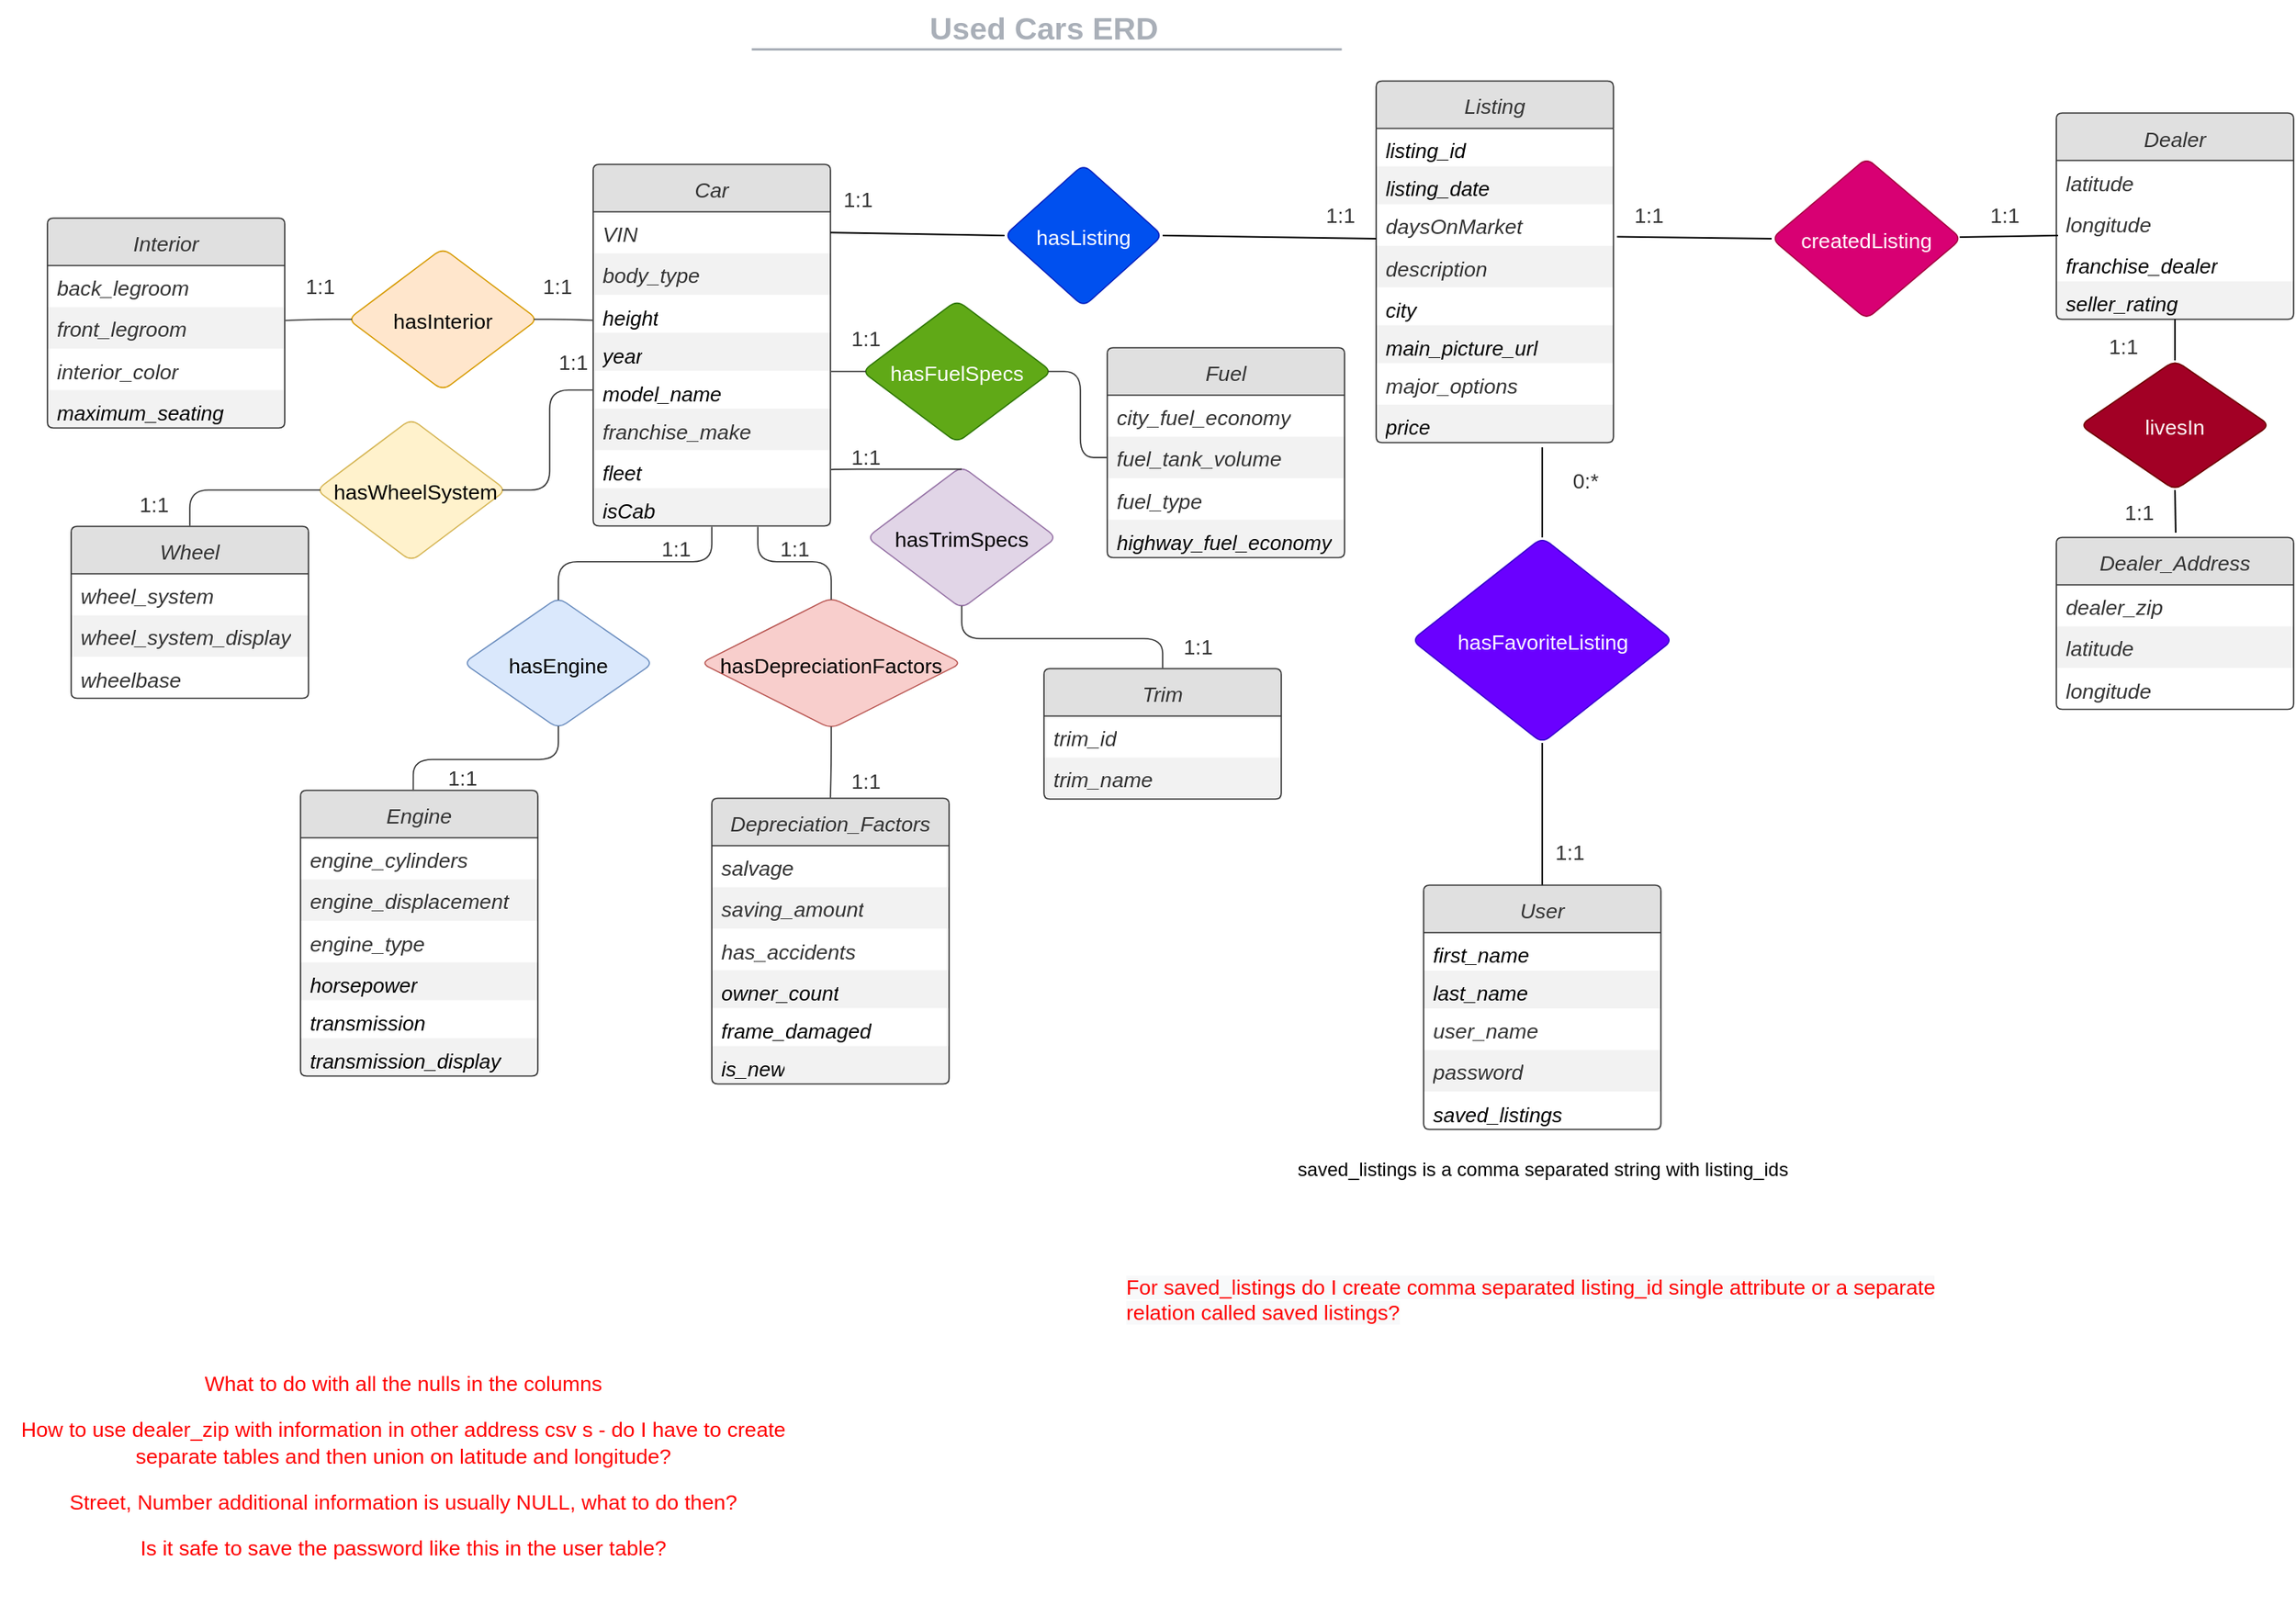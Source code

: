 <mxfile version="14.4.8" type="github">
  <diagram id="D8fP1rWcKyjfJTmIoYzf" name="Page-1">
    <mxGraphModel dx="925" dy="605" grid="1" gridSize="10" guides="1" tooltips="1" connect="1" arrows="1" fold="1" page="1" pageScale="1" pageWidth="850" pageHeight="1100" math="0" shadow="0">
      <root>
        <mxCell id="0" />
        <mxCell id="1" parent="0" />
        <mxCell id="3H3uGRBCsn2Afm0DeiXc-1" value="Depreciation_Factors" style="html=1;overflow=block;blockSpacing=1;whiteSpace=wrap;swimlane;childLayout=stackLayout;horizontal=1;horizontalStack=0;resizeParent=1;resizeParentMax=0;resizeLast=0;collapsible=0;fontStyle=0;marginBottom=0;swimlaneFillColor=#ffffff;startSize=30;whiteSpace=wrap;fontSize=13.3;fontColor=#333333;fontStyle=2;align=center;spacingLeft=8.4;spacingRight=8.4;spacingTop=2.4;whiteSpace=wrap;fontFamily=Helvetica;spacing=3.6;strokeColor=#333333;strokeOpacity=100;fillOpacity=100;rounded=1;absoluteArcSize=1;arcSize=7.5;fillColor=#ffffff;strokeWidth=0.8;fillColor=#e0e0e0;" parent="1" vertex="1">
          <mxGeometry x="450" y="555" width="150" height="180.75" as="geometry" />
        </mxCell>
        <mxCell id="3H3uGRBCsn2Afm0DeiXc-2" value="salvage" style="part=1;resizeHeight=0;strokeColor=none;align=left;verticalAlign=top;spacingLeft=4;spacingRight=4;overflow=hidden;rotatable=0;points=[[0,0.5],[1,0.5]];portConstraint=eastwest;html=1;whiteSpace=wrap;swimlaneFillColor=#ffffff;fontSize=13.3;fontColor=#333333;fontStyle=2;fillColor=none;strokeOpacity=100;fillOpacity=100;" parent="3H3uGRBCsn2Afm0DeiXc-1" vertex="1">
          <mxGeometry y="30" width="150" height="26.25" as="geometry" />
        </mxCell>
        <mxCell id="3H3uGRBCsn2Afm0DeiXc-3" value="saving_amount" style="part=1;resizeHeight=0;strokeColor=none;align=left;verticalAlign=top;spacingLeft=4;spacingRight=4;overflow=hidden;rotatable=0;points=[[0,0.5],[1,0.5]];portConstraint=eastwest;html=1;whiteSpace=wrap;swimlaneFillColor=#ffffff;fontSize=13.3;fontColor=#333333;fontStyle=2;fillColor=#000000;opacity=5;" parent="3H3uGRBCsn2Afm0DeiXc-1" vertex="1">
          <mxGeometry y="56.25" width="150" height="26.25" as="geometry" />
        </mxCell>
        <mxCell id="3H3uGRBCsn2Afm0DeiXc-4" value="has_accidents" style="part=1;resizeHeight=0;strokeColor=none;align=left;verticalAlign=top;spacingLeft=4;spacingRight=4;overflow=hidden;rotatable=0;points=[[0,0.5],[1,0.5]];portConstraint=eastwest;html=1;whiteSpace=wrap;swimlaneFillColor=#ffffff;fontSize=13.3;fontColor=#333333;fontStyle=2;fillColor=none;strokeOpacity=100;fillOpacity=100;" parent="3H3uGRBCsn2Afm0DeiXc-1" vertex="1">
          <mxGeometry y="82.5" width="150" height="26.25" as="geometry" />
        </mxCell>
        <mxCell id="3H3uGRBCsn2Afm0DeiXc-5" value="owner_count" style="part=1;resizeHeight=0;strokeColor=none;align=left;verticalAlign=top;spacingLeft=4;spacingRight=4;overflow=hidden;rotatable=0;points=[[0,0.5],[1,0.5]];portConstraint=eastwest;html=1;whiteSpace=wrap;swimlaneFillColor=#ffffff;fontSize=13;fontStyle=2;fillColor=#000000;opacity=5;" parent="3H3uGRBCsn2Afm0DeiXc-1" vertex="1">
          <mxGeometry y="108.75" width="150" height="24" as="geometry" />
        </mxCell>
        <mxCell id="3H3uGRBCsn2Afm0DeiXc-6" value="frame_damaged" style="part=1;resizeHeight=0;strokeColor=none;align=left;verticalAlign=top;spacingLeft=4;spacingRight=4;overflow=hidden;rotatable=0;points=[[0,0.5],[1,0.5]];portConstraint=eastwest;html=1;whiteSpace=wrap;swimlaneFillColor=#ffffff;fontSize=13;fontStyle=2;fillColor=none;strokeOpacity=100;fillOpacity=100;" parent="3H3uGRBCsn2Afm0DeiXc-1" vertex="1">
          <mxGeometry y="132.75" width="150" height="24" as="geometry" />
        </mxCell>
        <mxCell id="3H3uGRBCsn2Afm0DeiXc-7" value="is_new" style="part=1;resizeHeight=0;strokeColor=none;align=left;verticalAlign=top;spacingLeft=4;spacingRight=4;overflow=hidden;rotatable=0;points=[[0,0.5],[1,0.5]];portConstraint=eastwest;html=1;whiteSpace=wrap;swimlaneFillColor=#ffffff;fontSize=13;fontStyle=2;fillColor=#000000;opacity=5;" parent="3H3uGRBCsn2Afm0DeiXc-1" vertex="1">
          <mxGeometry y="156.75" width="150" height="24" as="geometry" />
        </mxCell>
        <mxCell id="3H3uGRBCsn2Afm0DeiXc-8" value="" style="group;dropTarget=0;" parent="1" vertex="1">
          <mxGeometry x="340" y="51" width="640" height="45" as="geometry" />
        </mxCell>
        <UserObject label="Used Cars ERD" lucidchartObjectId="7P10iKuZFoYz" id="3H3uGRBCsn2Afm0DeiXc-9">
          <mxCell style="html=1;overflow=block;blockSpacing=1;whiteSpace=wrap;;whiteSpace=wrap;fontSize=19.7;fontColor=#a9afb8;fontStyle=1;align=center;spacingLeft=7;spacingRight=7;spacingTop=2;spacing=3;strokeOpacity=0;fillOpacity=0;rounded=1;absoluteArcSize=1;arcSize=12;fillColor=#ffffff;strokeWidth=1.5;" parent="3H3uGRBCsn2Afm0DeiXc-8" vertex="1">
            <mxGeometry width="640" height="31" as="geometry" />
          </mxCell>
        </UserObject>
        <UserObject label="" lucidchartObjectId="7P10aUWg2QfL" id="3H3uGRBCsn2Afm0DeiXc-10">
          <mxCell style="html=1;overflow=block;blockSpacing=1;whiteSpace=wrap;;whiteSpace=wrap;fontSize=13;align=center;spacingLeft=7;spacingRight=7;spacingTop=2;spacing=3;strokeOpacity=0;fillOpacity=0;rounded=1;absoluteArcSize=1;arcSize=12;fillColor=#ffffff;strokeWidth=1.5;" parent="3H3uGRBCsn2Afm0DeiXc-8" vertex="1">
            <mxGeometry y="31" width="640" height="14" as="geometry" />
          </mxCell>
        </UserObject>
        <UserObject label="" lucidchartObjectId="7P10Vx7zko9V" id="3H3uGRBCsn2Afm0DeiXc-11">
          <mxCell style="html=1;jettySize=18;whiteSpace=wrap;fontSize=13;fontFamily=Helvetica;strokeColor=#a9afb8;strokeOpacity=100;strokeWidth=1.5;rounded=0;startArrow=none;;endArrow=none;;" parent="3H3uGRBCsn2Afm0DeiXc-8" edge="1">
            <mxGeometry width="100" height="100" relative="1" as="geometry">
              <Array as="points" />
              <mxPoint x="135" y="30" as="sourcePoint" />
              <mxPoint x="508" y="30" as="targetPoint" />
            </mxGeometry>
          </mxCell>
        </UserObject>
        <mxCell id="3H3uGRBCsn2Afm0DeiXc-12" value="Car" style="html=1;overflow=block;blockSpacing=1;whiteSpace=wrap;swimlane;childLayout=stackLayout;horizontal=1;horizontalStack=0;resizeParent=1;resizeParentMax=0;resizeLast=0;collapsible=0;fontStyle=0;marginBottom=0;swimlaneFillColor=#ffffff;startSize=30;whiteSpace=wrap;fontSize=13.3;fontColor=#333333;fontStyle=2;align=center;spacingLeft=8.4;spacingRight=8.4;spacingTop=2.4;whiteSpace=wrap;fontFamily=Helvetica;spacing=3.6;strokeColor=#333333;strokeOpacity=100;fillOpacity=100;rounded=1;absoluteArcSize=1;arcSize=7.5;fillColor=#ffffff;strokeWidth=0.8;fillColor=#e0e0e0;" parent="1" vertex="1">
          <mxGeometry x="375" y="154" width="150" height="228.75" as="geometry" />
        </mxCell>
        <mxCell id="3H3uGRBCsn2Afm0DeiXc-13" value="VIN" style="part=1;resizeHeight=0;strokeColor=none;align=left;verticalAlign=top;spacingLeft=4;spacingRight=4;overflow=hidden;rotatable=0;points=[[0,0.5],[1,0.5]];portConstraint=eastwest;html=1;whiteSpace=wrap;swimlaneFillColor=#ffffff;fontSize=13.3;fontColor=#333333;fontStyle=2;fillColor=none;strokeOpacity=100;fillOpacity=100;" parent="3H3uGRBCsn2Afm0DeiXc-12" vertex="1">
          <mxGeometry y="30" width="150" height="26.25" as="geometry" />
        </mxCell>
        <mxCell id="3H3uGRBCsn2Afm0DeiXc-14" value="body_type" style="part=1;resizeHeight=0;strokeColor=none;align=left;verticalAlign=top;spacingLeft=4;spacingRight=4;overflow=hidden;rotatable=0;points=[[0,0.5],[1,0.5]];portConstraint=eastwest;html=1;whiteSpace=wrap;swimlaneFillColor=#ffffff;fontSize=13.3;fontColor=#333333;fontStyle=2;fillColor=#000000;opacity=5;" parent="3H3uGRBCsn2Afm0DeiXc-12" vertex="1">
          <mxGeometry y="56.25" width="150" height="26.25" as="geometry" />
        </mxCell>
        <mxCell id="3H3uGRBCsn2Afm0DeiXc-15" value="height" style="part=1;resizeHeight=0;strokeColor=none;align=left;verticalAlign=top;spacingLeft=4;spacingRight=4;overflow=hidden;rotatable=0;points=[[0,0.5],[1,0.5]];portConstraint=eastwest;html=1;whiteSpace=wrap;swimlaneFillColor=#ffffff;fontSize=13;fontStyle=2;fillColor=none;strokeOpacity=100;fillOpacity=100;" parent="3H3uGRBCsn2Afm0DeiXc-12" vertex="1">
          <mxGeometry y="82.5" width="150" height="24" as="geometry" />
        </mxCell>
        <mxCell id="3H3uGRBCsn2Afm0DeiXc-16" value="year" style="part=1;resizeHeight=0;strokeColor=none;align=left;verticalAlign=top;spacingLeft=4;spacingRight=4;overflow=hidden;rotatable=0;points=[[0,0.5],[1,0.5]];portConstraint=eastwest;html=1;whiteSpace=wrap;swimlaneFillColor=#ffffff;fontSize=13;fontStyle=2;fillColor=#000000;opacity=5;" parent="3H3uGRBCsn2Afm0DeiXc-12" vertex="1">
          <mxGeometry y="106.5" width="150" height="24" as="geometry" />
        </mxCell>
        <mxCell id="3H3uGRBCsn2Afm0DeiXc-17" value="model_name" style="part=1;resizeHeight=0;strokeColor=none;align=left;verticalAlign=top;spacingLeft=4;spacingRight=4;overflow=hidden;rotatable=0;points=[[0,0.5],[1,0.5]];portConstraint=eastwest;html=1;whiteSpace=wrap;swimlaneFillColor=#ffffff;fontSize=13;fontStyle=2;fillColor=none;strokeOpacity=100;fillOpacity=100;" parent="3H3uGRBCsn2Afm0DeiXc-12" vertex="1">
          <mxGeometry y="130.5" width="150" height="24" as="geometry" />
        </mxCell>
        <mxCell id="3H3uGRBCsn2Afm0DeiXc-18" value="franchise_make" style="part=1;resizeHeight=0;strokeColor=none;align=left;verticalAlign=top;spacingLeft=4;spacingRight=4;overflow=hidden;rotatable=0;points=[[0,0.5],[1,0.5]];portConstraint=eastwest;html=1;whiteSpace=wrap;swimlaneFillColor=#ffffff;fontSize=13.3;fontColor=#333333;fontStyle=2;fillColor=#000000;opacity=5;" parent="3H3uGRBCsn2Afm0DeiXc-12" vertex="1">
          <mxGeometry y="154.5" width="150" height="26.25" as="geometry" />
        </mxCell>
        <mxCell id="3H3uGRBCsn2Afm0DeiXc-19" value="fleet" style="part=1;resizeHeight=0;strokeColor=none;align=left;verticalAlign=top;spacingLeft=4;spacingRight=4;overflow=hidden;rotatable=0;points=[[0,0.5],[1,0.5]];portConstraint=eastwest;html=1;whiteSpace=wrap;swimlaneFillColor=#ffffff;fontSize=13;fontStyle=2;fillColor=none;strokeOpacity=100;fillOpacity=100;" parent="3H3uGRBCsn2Afm0DeiXc-12" vertex="1">
          <mxGeometry y="180.75" width="150" height="24" as="geometry" />
        </mxCell>
        <mxCell id="3H3uGRBCsn2Afm0DeiXc-20" value="isCab" style="part=1;resizeHeight=0;strokeColor=none;align=left;verticalAlign=top;spacingLeft=4;spacingRight=4;overflow=hidden;rotatable=0;points=[[0,0.5],[1,0.5]];portConstraint=eastwest;html=1;whiteSpace=wrap;swimlaneFillColor=#ffffff;fontSize=13;fontStyle=2;fillColor=#000000;opacity=5;" parent="3H3uGRBCsn2Afm0DeiXc-12" vertex="1">
          <mxGeometry y="204.75" width="150" height="24" as="geometry" />
        </mxCell>
        <mxCell id="3H3uGRBCsn2Afm0DeiXc-21" value="Engine" style="html=1;overflow=block;blockSpacing=1;whiteSpace=wrap;swimlane;childLayout=stackLayout;horizontal=1;horizontalStack=0;resizeParent=1;resizeParentMax=0;resizeLast=0;collapsible=0;fontStyle=0;marginBottom=0;swimlaneFillColor=#ffffff;startSize=30;whiteSpace=wrap;fontSize=13.3;fontColor=#333333;fontStyle=2;align=center;spacingLeft=8.4;spacingRight=8.4;spacingTop=2.4;whiteSpace=wrap;fontFamily=Helvetica;spacing=3.6;strokeColor=#333333;strokeOpacity=100;fillOpacity=100;rounded=1;absoluteArcSize=1;arcSize=7.5;fillColor=#ffffff;strokeWidth=0.8;fillColor=#e0e0e0;" parent="1" vertex="1">
          <mxGeometry x="190" y="550" width="150" height="180.75" as="geometry" />
        </mxCell>
        <mxCell id="3H3uGRBCsn2Afm0DeiXc-22" value="engine_cylinders" style="part=1;resizeHeight=0;strokeColor=none;align=left;verticalAlign=top;spacingLeft=4;spacingRight=4;overflow=hidden;rotatable=0;points=[[0,0.5],[1,0.5]];portConstraint=eastwest;html=1;whiteSpace=wrap;swimlaneFillColor=#ffffff;fontSize=13.3;fontColor=#333333;fontStyle=2;fillColor=none;strokeOpacity=100;fillOpacity=100;" parent="3H3uGRBCsn2Afm0DeiXc-21" vertex="1">
          <mxGeometry y="30" width="150" height="26.25" as="geometry" />
        </mxCell>
        <mxCell id="3H3uGRBCsn2Afm0DeiXc-23" value="engine_displacement" style="part=1;resizeHeight=0;strokeColor=none;align=left;verticalAlign=top;spacingLeft=4;spacingRight=4;overflow=hidden;rotatable=0;points=[[0,0.5],[1,0.5]];portConstraint=eastwest;html=1;whiteSpace=wrap;swimlaneFillColor=#ffffff;fontSize=13.3;fontColor=#333333;fontStyle=2;fillColor=#000000;opacity=5;" parent="3H3uGRBCsn2Afm0DeiXc-21" vertex="1">
          <mxGeometry y="56.25" width="150" height="26.25" as="geometry" />
        </mxCell>
        <mxCell id="3H3uGRBCsn2Afm0DeiXc-24" value="engine_type" style="part=1;resizeHeight=0;strokeColor=none;align=left;verticalAlign=top;spacingLeft=4;spacingRight=4;overflow=hidden;rotatable=0;points=[[0,0.5],[1,0.5]];portConstraint=eastwest;html=1;whiteSpace=wrap;swimlaneFillColor=#ffffff;fontSize=13.3;fontColor=#333333;fontStyle=2;fillColor=none;strokeOpacity=100;fillOpacity=100;" parent="3H3uGRBCsn2Afm0DeiXc-21" vertex="1">
          <mxGeometry y="82.5" width="150" height="26.25" as="geometry" />
        </mxCell>
        <mxCell id="3H3uGRBCsn2Afm0DeiXc-25" value="horsepower" style="part=1;resizeHeight=0;strokeColor=none;align=left;verticalAlign=top;spacingLeft=4;spacingRight=4;overflow=hidden;rotatable=0;points=[[0,0.5],[1,0.5]];portConstraint=eastwest;html=1;whiteSpace=wrap;swimlaneFillColor=#ffffff;fontSize=13;fontStyle=2;fillColor=#000000;opacity=5;" parent="3H3uGRBCsn2Afm0DeiXc-21" vertex="1">
          <mxGeometry y="108.75" width="150" height="24" as="geometry" />
        </mxCell>
        <mxCell id="3H3uGRBCsn2Afm0DeiXc-26" value="transmission" style="part=1;resizeHeight=0;strokeColor=none;align=left;verticalAlign=top;spacingLeft=4;spacingRight=4;overflow=hidden;rotatable=0;points=[[0,0.5],[1,0.5]];portConstraint=eastwest;html=1;whiteSpace=wrap;swimlaneFillColor=#ffffff;fontSize=13;fontStyle=2;fillColor=none;strokeOpacity=100;fillOpacity=100;" parent="3H3uGRBCsn2Afm0DeiXc-21" vertex="1">
          <mxGeometry y="132.75" width="150" height="24" as="geometry" />
        </mxCell>
        <mxCell id="3H3uGRBCsn2Afm0DeiXc-27" value="transmission_display" style="part=1;resizeHeight=0;strokeColor=none;align=left;verticalAlign=top;spacingLeft=4;spacingRight=4;overflow=hidden;rotatable=0;points=[[0,0.5],[1,0.5]];portConstraint=eastwest;html=1;whiteSpace=wrap;swimlaneFillColor=#ffffff;fontSize=13;fontStyle=2;fillColor=#000000;opacity=5;" parent="3H3uGRBCsn2Afm0DeiXc-21" vertex="1">
          <mxGeometry y="156.75" width="150" height="24" as="geometry" />
        </mxCell>
        <mxCell id="3H3uGRBCsn2Afm0DeiXc-28" value="Wheel" style="html=1;overflow=block;blockSpacing=1;whiteSpace=wrap;swimlane;childLayout=stackLayout;horizontal=1;horizontalStack=0;resizeParent=1;resizeParentMax=0;resizeLast=0;collapsible=0;fontStyle=0;marginBottom=0;swimlaneFillColor=#ffffff;startSize=30;whiteSpace=wrap;fontSize=13.3;fontColor=#333333;fontStyle=2;align=center;spacingLeft=8.4;spacingRight=8.4;spacingTop=2.4;whiteSpace=wrap;fontFamily=Helvetica;spacing=3.6;strokeColor=#333333;strokeOpacity=100;fillOpacity=100;rounded=1;absoluteArcSize=1;arcSize=7.5;fillColor=#ffffff;strokeWidth=0.8;fillColor=#e0e0e0;" parent="1" vertex="1">
          <mxGeometry x="45" y="383" width="150" height="108.75" as="geometry" />
        </mxCell>
        <mxCell id="3H3uGRBCsn2Afm0DeiXc-29" value="wheel_system" style="part=1;resizeHeight=0;strokeColor=none;align=left;verticalAlign=top;spacingLeft=4;spacingRight=4;overflow=hidden;rotatable=0;points=[[0,0.5],[1,0.5]];portConstraint=eastwest;html=1;whiteSpace=wrap;swimlaneFillColor=#ffffff;fontSize=13.3;fontColor=#333333;fontStyle=2;fillColor=none;strokeOpacity=100;fillOpacity=100;" parent="3H3uGRBCsn2Afm0DeiXc-28" vertex="1">
          <mxGeometry y="30" width="150" height="26.25" as="geometry" />
        </mxCell>
        <mxCell id="3H3uGRBCsn2Afm0DeiXc-30" value="wheel_system_display" style="part=1;resizeHeight=0;strokeColor=none;align=left;verticalAlign=top;spacingLeft=4;spacingRight=4;overflow=hidden;rotatable=0;points=[[0,0.5],[1,0.5]];portConstraint=eastwest;html=1;whiteSpace=wrap;swimlaneFillColor=#ffffff;fontSize=13.3;fontColor=#333333;fontStyle=2;fillColor=#000000;opacity=5;" parent="3H3uGRBCsn2Afm0DeiXc-28" vertex="1">
          <mxGeometry y="56.25" width="150" height="26.25" as="geometry" />
        </mxCell>
        <mxCell id="3H3uGRBCsn2Afm0DeiXc-31" value="wheelbase" style="part=1;resizeHeight=0;strokeColor=none;align=left;verticalAlign=top;spacingLeft=4;spacingRight=4;overflow=hidden;rotatable=0;points=[[0,0.5],[1,0.5]];portConstraint=eastwest;html=1;whiteSpace=wrap;swimlaneFillColor=#ffffff;fontSize=13.3;fontColor=#333333;fontStyle=2;fillColor=none;strokeOpacity=100;fillOpacity=100;" parent="3H3uGRBCsn2Afm0DeiXc-28" vertex="1">
          <mxGeometry y="82.5" width="150" height="26.25" as="geometry" />
        </mxCell>
        <mxCell id="3H3uGRBCsn2Afm0DeiXc-32" value="Fuel" style="html=1;overflow=block;blockSpacing=1;whiteSpace=wrap;swimlane;childLayout=stackLayout;horizontal=1;horizontalStack=0;resizeParent=1;resizeParentMax=0;resizeLast=0;collapsible=0;fontStyle=0;marginBottom=0;swimlaneFillColor=#ffffff;startSize=30;whiteSpace=wrap;fontSize=13.3;fontColor=#333333;fontStyle=2;align=center;spacingLeft=8.4;spacingRight=8.4;spacingTop=2.4;whiteSpace=wrap;fontFamily=Helvetica;spacing=3.6;strokeColor=#333333;strokeOpacity=100;fillOpacity=100;rounded=1;absoluteArcSize=1;arcSize=7.5;fillColor=#ffffff;strokeWidth=0.8;fillColor=#e0e0e0;" parent="1" vertex="1">
          <mxGeometry x="700" y="270" width="150" height="132.75" as="geometry" />
        </mxCell>
        <mxCell id="3H3uGRBCsn2Afm0DeiXc-33" value="city_fuel_economy" style="part=1;resizeHeight=0;strokeColor=none;align=left;verticalAlign=top;spacingLeft=4;spacingRight=4;overflow=hidden;rotatable=0;points=[[0,0.5],[1,0.5]];portConstraint=eastwest;html=1;whiteSpace=wrap;swimlaneFillColor=#ffffff;fontSize=13.3;fontColor=#333333;fontStyle=2;fillColor=none;strokeOpacity=100;fillOpacity=100;" parent="3H3uGRBCsn2Afm0DeiXc-32" vertex="1">
          <mxGeometry y="30" width="150" height="26.25" as="geometry" />
        </mxCell>
        <mxCell id="3H3uGRBCsn2Afm0DeiXc-34" value="fuel_tank_volume" style="part=1;resizeHeight=0;strokeColor=none;align=left;verticalAlign=top;spacingLeft=4;spacingRight=4;overflow=hidden;rotatable=0;points=[[0,0.5],[1,0.5]];portConstraint=eastwest;html=1;whiteSpace=wrap;swimlaneFillColor=#ffffff;fontSize=13.3;fontColor=#333333;fontStyle=2;fillColor=#000000;opacity=5;" parent="3H3uGRBCsn2Afm0DeiXc-32" vertex="1">
          <mxGeometry y="56.25" width="150" height="26.25" as="geometry" />
        </mxCell>
        <mxCell id="3H3uGRBCsn2Afm0DeiXc-35" value="fuel_type" style="part=1;resizeHeight=0;strokeColor=none;align=left;verticalAlign=top;spacingLeft=4;spacingRight=4;overflow=hidden;rotatable=0;points=[[0,0.5],[1,0.5]];portConstraint=eastwest;html=1;whiteSpace=wrap;swimlaneFillColor=#ffffff;fontSize=13.3;fontColor=#333333;fontStyle=2;fillColor=none;strokeOpacity=100;fillOpacity=100;" parent="3H3uGRBCsn2Afm0DeiXc-32" vertex="1">
          <mxGeometry y="82.5" width="150" height="26.25" as="geometry" />
        </mxCell>
        <mxCell id="3H3uGRBCsn2Afm0DeiXc-36" value="highway_fuel_economy" style="part=1;resizeHeight=0;strokeColor=none;align=left;verticalAlign=top;spacingLeft=4;spacingRight=4;overflow=hidden;rotatable=0;points=[[0,0.5],[1,0.5]];portConstraint=eastwest;html=1;whiteSpace=wrap;swimlaneFillColor=#ffffff;fontSize=13;fontStyle=2;fillColor=#000000;opacity=5;" parent="3H3uGRBCsn2Afm0DeiXc-32" vertex="1">
          <mxGeometry y="108.75" width="150" height="24" as="geometry" />
        </mxCell>
        <mxCell id="3H3uGRBCsn2Afm0DeiXc-37" value="Interior" style="html=1;overflow=block;blockSpacing=1;whiteSpace=wrap;swimlane;childLayout=stackLayout;horizontal=1;horizontalStack=0;resizeParent=1;resizeParentMax=0;resizeLast=0;collapsible=0;fontStyle=0;marginBottom=0;swimlaneFillColor=#ffffff;startSize=30;whiteSpace=wrap;fontSize=13.3;fontColor=#333333;fontStyle=2;align=center;spacingLeft=8.4;spacingRight=8.4;spacingTop=2.4;whiteSpace=wrap;fontFamily=Helvetica;spacing=3.6;strokeColor=#333333;strokeOpacity=100;fillOpacity=100;rounded=1;absoluteArcSize=1;arcSize=7.5;fillColor=#ffffff;strokeWidth=0.8;fillColor=#e0e0e0;" parent="1" vertex="1">
          <mxGeometry x="30" y="188" width="150" height="132.75" as="geometry" />
        </mxCell>
        <mxCell id="3H3uGRBCsn2Afm0DeiXc-38" value="back_legroom" style="part=1;resizeHeight=0;strokeColor=none;align=left;verticalAlign=top;spacingLeft=4;spacingRight=4;overflow=hidden;rotatable=0;points=[[0,0.5],[1,0.5]];portConstraint=eastwest;html=1;whiteSpace=wrap;swimlaneFillColor=#ffffff;fontSize=13.3;fontColor=#333333;fontStyle=2;fillColor=none;strokeOpacity=100;fillOpacity=100;" parent="3H3uGRBCsn2Afm0DeiXc-37" vertex="1">
          <mxGeometry y="30" width="150" height="26.25" as="geometry" />
        </mxCell>
        <mxCell id="3H3uGRBCsn2Afm0DeiXc-39" value="front_legroom" style="part=1;resizeHeight=0;strokeColor=none;align=left;verticalAlign=top;spacingLeft=4;spacingRight=4;overflow=hidden;rotatable=0;points=[[0,0.5],[1,0.5]];portConstraint=eastwest;html=1;whiteSpace=wrap;swimlaneFillColor=#ffffff;fontSize=13.3;fontColor=#333333;fontStyle=2;fillColor=#000000;opacity=5;" parent="3H3uGRBCsn2Afm0DeiXc-37" vertex="1">
          <mxGeometry y="56.25" width="150" height="26.25" as="geometry" />
        </mxCell>
        <mxCell id="3H3uGRBCsn2Afm0DeiXc-40" value="interior_color" style="part=1;resizeHeight=0;strokeColor=none;align=left;verticalAlign=top;spacingLeft=4;spacingRight=4;overflow=hidden;rotatable=0;points=[[0,0.5],[1,0.5]];portConstraint=eastwest;html=1;whiteSpace=wrap;swimlaneFillColor=#ffffff;fontSize=13.3;fontColor=#333333;fontStyle=2;fillColor=none;strokeOpacity=100;fillOpacity=100;" parent="3H3uGRBCsn2Afm0DeiXc-37" vertex="1">
          <mxGeometry y="82.5" width="150" height="26.25" as="geometry" />
        </mxCell>
        <mxCell id="3H3uGRBCsn2Afm0DeiXc-41" value="maximum_seating" style="part=1;resizeHeight=0;strokeColor=none;align=left;verticalAlign=top;spacingLeft=4;spacingRight=4;overflow=hidden;rotatable=0;points=[[0,0.5],[1,0.5]];portConstraint=eastwest;html=1;whiteSpace=wrap;swimlaneFillColor=#ffffff;fontSize=13;fontStyle=2;fillColor=#000000;opacity=5;" parent="3H3uGRBCsn2Afm0DeiXc-37" vertex="1">
          <mxGeometry y="108.75" width="150" height="24" as="geometry" />
        </mxCell>
        <mxCell id="3H3uGRBCsn2Afm0DeiXc-42" value="Trim" style="html=1;overflow=block;blockSpacing=1;whiteSpace=wrap;swimlane;childLayout=stackLayout;horizontal=1;horizontalStack=0;resizeParent=1;resizeParentMax=0;resizeLast=0;collapsible=0;fontStyle=0;marginBottom=0;swimlaneFillColor=#ffffff;startSize=30;whiteSpace=wrap;fontSize=13.3;fontColor=#333333;fontStyle=2;align=center;spacingLeft=8.4;spacingRight=8.4;spacingTop=2.4;whiteSpace=wrap;fontFamily=Helvetica;spacing=3.6;strokeColor=#333333;strokeOpacity=100;fillOpacity=100;rounded=1;absoluteArcSize=1;arcSize=7.5;fillColor=#ffffff;strokeWidth=0.8;fillColor=#e0e0e0;" parent="1" vertex="1">
          <mxGeometry x="660" y="473" width="150" height="82.5" as="geometry" />
        </mxCell>
        <mxCell id="3H3uGRBCsn2Afm0DeiXc-43" value="trim_id" style="part=1;resizeHeight=0;strokeColor=none;align=left;verticalAlign=top;spacingLeft=4;spacingRight=4;overflow=hidden;rotatable=0;points=[[0,0.5],[1,0.5]];portConstraint=eastwest;html=1;whiteSpace=wrap;swimlaneFillColor=#ffffff;fontSize=13.3;fontColor=#333333;fontStyle=2;fillColor=none;strokeOpacity=100;fillOpacity=100;" parent="3H3uGRBCsn2Afm0DeiXc-42" vertex="1">
          <mxGeometry y="30" width="150" height="26.25" as="geometry" />
        </mxCell>
        <mxCell id="3H3uGRBCsn2Afm0DeiXc-44" value="trim_name" style="part=1;resizeHeight=0;strokeColor=none;align=left;verticalAlign=top;spacingLeft=4;spacingRight=4;overflow=hidden;rotatable=0;points=[[0,0.5],[1,0.5]];portConstraint=eastwest;html=1;whiteSpace=wrap;swimlaneFillColor=#ffffff;fontSize=13.3;fontColor=#333333;fontStyle=2;fillColor=#000000;opacity=5;" parent="3H3uGRBCsn2Afm0DeiXc-42" vertex="1">
          <mxGeometry y="56.25" width="150" height="26.25" as="geometry" />
        </mxCell>
        <mxCell id="3H3uGRBCsn2Afm0DeiXc-45" value="Listing" style="html=1;overflow=block;blockSpacing=1;whiteSpace=wrap;swimlane;childLayout=stackLayout;horizontal=1;horizontalStack=0;resizeParent=1;resizeParentMax=0;resizeLast=0;collapsible=0;fontStyle=0;marginBottom=0;swimlaneFillColor=#ffffff;startSize=30;whiteSpace=wrap;fontSize=13.3;fontColor=#333333;fontStyle=2;align=center;spacingLeft=8.4;spacingRight=8.4;spacingTop=2.4;whiteSpace=wrap;fontFamily=Helvetica;spacing=3.6;strokeColor=#333333;strokeOpacity=100;fillOpacity=100;rounded=1;absoluteArcSize=1;arcSize=7.5;fillColor=#ffffff;strokeWidth=0.8;fillColor=#e0e0e0;" parent="1" vertex="1">
          <mxGeometry x="870" y="101.25" width="150" height="228.75" as="geometry" />
        </mxCell>
        <mxCell id="3H3uGRBCsn2Afm0DeiXc-46" value="listing_id" style="part=1;resizeHeight=0;strokeColor=none;align=left;verticalAlign=top;spacingLeft=4;spacingRight=4;overflow=hidden;rotatable=0;points=[[0,0.5],[1,0.5]];portConstraint=eastwest;html=1;whiteSpace=wrap;swimlaneFillColor=#ffffff;fontSize=13;fontStyle=2;fillColor=none;strokeOpacity=100;fillOpacity=100;" parent="3H3uGRBCsn2Afm0DeiXc-45" vertex="1">
          <mxGeometry y="30" width="150" height="24" as="geometry" />
        </mxCell>
        <mxCell id="3H3uGRBCsn2Afm0DeiXc-47" value="listing_date" style="part=1;resizeHeight=0;strokeColor=none;align=left;verticalAlign=top;spacingLeft=4;spacingRight=4;overflow=hidden;rotatable=0;points=[[0,0.5],[1,0.5]];portConstraint=eastwest;html=1;whiteSpace=wrap;swimlaneFillColor=#ffffff;fontSize=13;fontStyle=2;fillColor=#000000;opacity=5;" parent="3H3uGRBCsn2Afm0DeiXc-45" vertex="1">
          <mxGeometry y="54" width="150" height="24" as="geometry" />
        </mxCell>
        <mxCell id="3H3uGRBCsn2Afm0DeiXc-48" value="daysOnMarket&amp;nbsp;" style="part=1;resizeHeight=0;strokeColor=none;align=left;verticalAlign=top;spacingLeft=4;spacingRight=4;overflow=hidden;rotatable=0;points=[[0,0.5],[1,0.5]];portConstraint=eastwest;html=1;whiteSpace=wrap;swimlaneFillColor=#ffffff;fontSize=13.3;fontColor=#333333;fontStyle=2;fillColor=none;strokeOpacity=100;fillOpacity=100;" parent="3H3uGRBCsn2Afm0DeiXc-45" vertex="1">
          <mxGeometry y="78" width="150" height="26.25" as="geometry" />
        </mxCell>
        <mxCell id="3H3uGRBCsn2Afm0DeiXc-49" value="description" style="part=1;resizeHeight=0;strokeColor=none;align=left;verticalAlign=top;spacingLeft=4;spacingRight=4;overflow=hidden;rotatable=0;points=[[0,0.5],[1,0.5]];portConstraint=eastwest;html=1;whiteSpace=wrap;swimlaneFillColor=#ffffff;fontSize=13.3;fontColor=#333333;fontStyle=2;fillColor=#000000;opacity=5;" parent="3H3uGRBCsn2Afm0DeiXc-45" vertex="1">
          <mxGeometry y="104.25" width="150" height="26.25" as="geometry" />
        </mxCell>
        <mxCell id="3H3uGRBCsn2Afm0DeiXc-50" value="city" style="part=1;resizeHeight=0;strokeColor=none;align=left;verticalAlign=top;spacingLeft=4;spacingRight=4;overflow=hidden;rotatable=0;points=[[0,0.5],[1,0.5]];portConstraint=eastwest;html=1;whiteSpace=wrap;swimlaneFillColor=#ffffff;fontSize=13;fontStyle=2;fillColor=none;strokeOpacity=100;fillOpacity=100;" parent="3H3uGRBCsn2Afm0DeiXc-45" vertex="1">
          <mxGeometry y="130.5" width="150" height="24" as="geometry" />
        </mxCell>
        <mxCell id="3H3uGRBCsn2Afm0DeiXc-51" value="main_picture_url&amp;nbsp;" style="part=1;resizeHeight=0;strokeColor=none;align=left;verticalAlign=top;spacingLeft=4;spacingRight=4;overflow=hidden;rotatable=0;points=[[0,0.5],[1,0.5]];portConstraint=eastwest;html=1;whiteSpace=wrap;swimlaneFillColor=#ffffff;fontSize=13;fontStyle=2;fillColor=#000000;opacity=5;" parent="3H3uGRBCsn2Afm0DeiXc-45" vertex="1">
          <mxGeometry y="154.5" width="150" height="24" as="geometry" />
        </mxCell>
        <mxCell id="3H3uGRBCsn2Afm0DeiXc-52" value="major_options" style="part=1;resizeHeight=0;strokeColor=none;align=left;verticalAlign=top;spacingLeft=4;spacingRight=4;overflow=hidden;rotatable=0;points=[[0,0.5],[1,0.5]];portConstraint=eastwest;html=1;whiteSpace=wrap;swimlaneFillColor=#ffffff;fontSize=13.3;fontColor=#333333;fontStyle=2;fillColor=none;strokeOpacity=100;fillOpacity=100;" parent="3H3uGRBCsn2Afm0DeiXc-45" vertex="1">
          <mxGeometry y="178.5" width="150" height="26.25" as="geometry" />
        </mxCell>
        <mxCell id="3H3uGRBCsn2Afm0DeiXc-53" value="price" style="part=1;resizeHeight=0;strokeColor=none;align=left;verticalAlign=top;spacingLeft=4;spacingRight=4;overflow=hidden;rotatable=0;points=[[0,0.5],[1,0.5]];portConstraint=eastwest;html=1;whiteSpace=wrap;swimlaneFillColor=#ffffff;fontSize=13;fontStyle=2;fillColor=#000000;opacity=5;" parent="3H3uGRBCsn2Afm0DeiXc-45" vertex="1">
          <mxGeometry y="204.75" width="150" height="24" as="geometry" />
        </mxCell>
        <mxCell id="3H3uGRBCsn2Afm0DeiXc-54" value="Dealer_Address" style="html=1;overflow=block;blockSpacing=1;whiteSpace=wrap;swimlane;childLayout=stackLayout;horizontal=1;horizontalStack=0;resizeParent=1;resizeParentMax=0;resizeLast=0;collapsible=0;fontStyle=0;marginBottom=0;swimlaneFillColor=#ffffff;startSize=30;whiteSpace=wrap;fontSize=13.3;fontColor=#333333;fontStyle=2;align=center;spacingLeft=8.4;spacingRight=8.4;spacingTop=2.4;whiteSpace=wrap;fontFamily=Helvetica;spacing=3.6;strokeColor=#333333;strokeOpacity=100;fillOpacity=100;rounded=1;absoluteArcSize=1;arcSize=7.5;fillColor=#ffffff;strokeWidth=0.8;fillColor=#e0e0e0;" parent="1" vertex="1">
          <mxGeometry x="1300" y="390" width="150" height="108.75" as="geometry" />
        </mxCell>
        <mxCell id="3H3uGRBCsn2Afm0DeiXc-55" value="dealer_zip" style="part=1;resizeHeight=0;strokeColor=none;align=left;verticalAlign=top;spacingLeft=4;spacingRight=4;overflow=hidden;rotatable=0;points=[[0,0.5],[1,0.5]];portConstraint=eastwest;html=1;whiteSpace=wrap;swimlaneFillColor=#ffffff;fontSize=13.3;fontColor=#333333;fontStyle=2;fillColor=none;strokeOpacity=100;fillOpacity=100;" parent="3H3uGRBCsn2Afm0DeiXc-54" vertex="1">
          <mxGeometry y="30" width="150" height="26.25" as="geometry" />
        </mxCell>
        <mxCell id="3H3uGRBCsn2Afm0DeiXc-56" value="latitude" style="part=1;resizeHeight=0;strokeColor=none;align=left;verticalAlign=top;spacingLeft=4;spacingRight=4;overflow=hidden;rotatable=0;points=[[0,0.5],[1,0.5]];portConstraint=eastwest;html=1;whiteSpace=wrap;swimlaneFillColor=#ffffff;fontSize=13.3;fontColor=#333333;fontStyle=2;fillColor=#000000;opacity=5;" parent="3H3uGRBCsn2Afm0DeiXc-54" vertex="1">
          <mxGeometry y="56.25" width="150" height="26.25" as="geometry" />
        </mxCell>
        <mxCell id="3H3uGRBCsn2Afm0DeiXc-57" value="longitude" style="part=1;resizeHeight=0;strokeColor=none;align=left;verticalAlign=top;spacingLeft=4;spacingRight=4;overflow=hidden;rotatable=0;points=[[0,0.5],[1,0.5]];portConstraint=eastwest;html=1;whiteSpace=wrap;swimlaneFillColor=#ffffff;fontSize=13.3;fontColor=#333333;fontStyle=2;fillColor=none;strokeOpacity=100;fillOpacity=100;" parent="3H3uGRBCsn2Afm0DeiXc-54" vertex="1">
          <mxGeometry y="82.5" width="150" height="26.25" as="geometry" />
        </mxCell>
        <mxCell id="3H3uGRBCsn2Afm0DeiXc-58" value="Dealer" style="html=1;overflow=block;blockSpacing=1;whiteSpace=wrap;swimlane;childLayout=stackLayout;horizontal=1;horizontalStack=0;resizeParent=1;resizeParentMax=0;resizeLast=0;collapsible=0;fontStyle=0;marginBottom=0;swimlaneFillColor=#ffffff;startSize=30;whiteSpace=wrap;fontSize=13.3;fontColor=#333333;fontStyle=2;align=center;spacingLeft=8.4;spacingRight=8.4;spacingTop=2.4;whiteSpace=wrap;fontFamily=Helvetica;spacing=3.6;strokeColor=#333333;strokeOpacity=100;fillOpacity=100;rounded=1;absoluteArcSize=1;arcSize=7.5;fillColor=#ffffff;strokeWidth=0.8;fillColor=#e0e0e0;" parent="1" vertex="1">
          <mxGeometry x="1300" y="121.5" width="150" height="130.5" as="geometry" />
        </mxCell>
        <mxCell id="-7hL0iW8qwEzsGaJjZeS-1" value="latitude&lt;br&gt;" style="part=1;resizeHeight=0;strokeColor=none;align=left;verticalAlign=top;spacingLeft=4;spacingRight=4;overflow=hidden;rotatable=0;points=[[0,0.5],[1,0.5]];portConstraint=eastwest;html=1;whiteSpace=wrap;swimlaneFillColor=#ffffff;fontSize=13.3;fontColor=#333333;fontStyle=2;fillColor=none;strokeOpacity=100;fillOpacity=100;" parent="3H3uGRBCsn2Afm0DeiXc-58" vertex="1">
          <mxGeometry y="30" width="150" height="26.25" as="geometry" />
        </mxCell>
        <mxCell id="3H3uGRBCsn2Afm0DeiXc-61" value="longitude" style="part=1;resizeHeight=0;strokeColor=none;align=left;verticalAlign=top;spacingLeft=4;spacingRight=4;overflow=hidden;rotatable=0;points=[[0,0.5],[1,0.5]];portConstraint=eastwest;html=1;whiteSpace=wrap;swimlaneFillColor=#ffffff;fontSize=13.3;fontColor=#333333;fontStyle=2;fillColor=none;strokeOpacity=100;fillOpacity=100;" parent="3H3uGRBCsn2Afm0DeiXc-58" vertex="1">
          <mxGeometry y="56.25" width="150" height="26.25" as="geometry" />
        </mxCell>
        <mxCell id="3H3uGRBCsn2Afm0DeiXc-59" value="franchise_dealer" style="part=1;resizeHeight=0;strokeColor=none;align=left;verticalAlign=top;spacingLeft=4;spacingRight=4;overflow=hidden;rotatable=0;points=[[0,0.5],[1,0.5]];portConstraint=eastwest;html=1;whiteSpace=wrap;swimlaneFillColor=#ffffff;fontSize=13;fontStyle=2;fillColor=none;strokeOpacity=100;fillOpacity=100;" parent="3H3uGRBCsn2Afm0DeiXc-58" vertex="1">
          <mxGeometry y="82.5" width="150" height="24" as="geometry" />
        </mxCell>
        <mxCell id="3H3uGRBCsn2Afm0DeiXc-60" value="seller_rating" style="part=1;resizeHeight=0;strokeColor=none;align=left;verticalAlign=top;spacingLeft=4;spacingRight=4;overflow=hidden;rotatable=0;points=[[0,0.5],[1,0.5]];portConstraint=eastwest;html=1;whiteSpace=wrap;swimlaneFillColor=#ffffff;fontSize=13;fontStyle=2;fillColor=#000000;opacity=5;" parent="3H3uGRBCsn2Afm0DeiXc-58" vertex="1">
          <mxGeometry y="106.5" width="150" height="24" as="geometry" />
        </mxCell>
        <mxCell id="3H3uGRBCsn2Afm0DeiXc-110" style="edgeStyle=none;rounded=0;orthogonalLoop=1;jettySize=auto;html=1;exitX=0.5;exitY=0;exitDx=0;exitDy=0;entryX=0.5;entryY=1;entryDx=0;entryDy=0;endArrow=none;endFill=0;" parent="1" source="3H3uGRBCsn2Afm0DeiXc-62" target="3H3uGRBCsn2Afm0DeiXc-109" edge="1">
          <mxGeometry relative="1" as="geometry" />
        </mxCell>
        <mxCell id="3H3uGRBCsn2Afm0DeiXc-62" value="User" style="html=1;overflow=block;blockSpacing=1;whiteSpace=wrap;swimlane;childLayout=stackLayout;horizontal=1;horizontalStack=0;resizeParent=1;resizeParentMax=0;resizeLast=0;collapsible=0;fontStyle=0;marginBottom=0;swimlaneFillColor=#ffffff;startSize=30;whiteSpace=wrap;fontSize=13.3;fontColor=#333333;fontStyle=2;align=center;spacingLeft=8.4;spacingRight=8.4;spacingTop=2.4;whiteSpace=wrap;fontFamily=Helvetica;spacing=3.6;strokeColor=#333333;strokeOpacity=100;fillOpacity=100;rounded=1;absoluteArcSize=1;arcSize=7.5;fillColor=#ffffff;strokeWidth=0.8;fillColor=#e0e0e0;" parent="1" vertex="1">
          <mxGeometry x="900" y="610" width="150" height="154.5" as="geometry" />
        </mxCell>
        <mxCell id="3H3uGRBCsn2Afm0DeiXc-63" value="first_name" style="part=1;resizeHeight=0;strokeColor=none;align=left;verticalAlign=top;spacingLeft=4;spacingRight=4;overflow=hidden;rotatable=0;points=[[0,0.5],[1,0.5]];portConstraint=eastwest;html=1;whiteSpace=wrap;swimlaneFillColor=#ffffff;fontSize=13;fontStyle=2;fillColor=none;strokeOpacity=100;fillOpacity=100;" parent="3H3uGRBCsn2Afm0DeiXc-62" vertex="1">
          <mxGeometry y="30" width="150" height="24" as="geometry" />
        </mxCell>
        <mxCell id="3H3uGRBCsn2Afm0DeiXc-64" value="last_name" style="part=1;resizeHeight=0;strokeColor=none;align=left;verticalAlign=top;spacingLeft=4;spacingRight=4;overflow=hidden;rotatable=0;points=[[0,0.5],[1,0.5]];portConstraint=eastwest;html=1;whiteSpace=wrap;swimlaneFillColor=#ffffff;fontSize=13;fontStyle=2;fillColor=#000000;opacity=5;" parent="3H3uGRBCsn2Afm0DeiXc-62" vertex="1">
          <mxGeometry y="54" width="150" height="24" as="geometry" />
        </mxCell>
        <mxCell id="3H3uGRBCsn2Afm0DeiXc-65" value="user_name" style="part=1;resizeHeight=0;strokeColor=none;align=left;verticalAlign=top;spacingLeft=4;spacingRight=4;overflow=hidden;rotatable=0;points=[[0,0.5],[1,0.5]];portConstraint=eastwest;html=1;whiteSpace=wrap;swimlaneFillColor=#ffffff;fontSize=13.3;fontColor=#333333;fontStyle=2;fillColor=none;strokeOpacity=100;fillOpacity=100;" parent="3H3uGRBCsn2Afm0DeiXc-62" vertex="1">
          <mxGeometry y="78" width="150" height="26.25" as="geometry" />
        </mxCell>
        <mxCell id="3H3uGRBCsn2Afm0DeiXc-66" value="password" style="part=1;resizeHeight=0;strokeColor=none;align=left;verticalAlign=top;spacingLeft=4;spacingRight=4;overflow=hidden;rotatable=0;points=[[0,0.5],[1,0.5]];portConstraint=eastwest;html=1;whiteSpace=wrap;swimlaneFillColor=#ffffff;fontSize=13.3;fontColor=#333333;fontStyle=2;fillColor=#000000;opacity=5;" parent="3H3uGRBCsn2Afm0DeiXc-62" vertex="1">
          <mxGeometry y="104.25" width="150" height="26.25" as="geometry" />
        </mxCell>
        <mxCell id="3H3uGRBCsn2Afm0DeiXc-67" value="saved_listings" style="part=1;resizeHeight=0;strokeColor=none;align=left;verticalAlign=top;spacingLeft=4;spacingRight=4;overflow=hidden;rotatable=0;points=[[0,0.5],[1,0.5]];portConstraint=eastwest;html=1;whiteSpace=wrap;swimlaneFillColor=#ffffff;fontSize=13;fontStyle=2;fillColor=none;strokeOpacity=100;fillOpacity=100;" parent="3H3uGRBCsn2Afm0DeiXc-62" vertex="1">
          <mxGeometry y="130.5" width="150" height="24" as="geometry" />
        </mxCell>
        <UserObject label="hasInterior" lucidchartObjectId="32GjfG8Nu4t0" id="3H3uGRBCsn2Afm0DeiXc-68">
          <mxCell style="html=1;overflow=block;blockSpacing=1;whiteSpace=wrap;rhombus;whiteSpace=wrap;fontSize=13.3;align=center;spacingLeft=8.4;spacingRight=8.4;spacingTop=2.4;spacing=3.8;strokeColor=#d79b00;strokeOpacity=100;fillOpacity=100;rounded=1;absoluteArcSize=1;arcSize=12;fillColor=#ffe6cc;strokeWidth=0.8;" parent="1" vertex="1">
            <mxGeometry x="220" y="207" width="120" height="90" as="geometry" />
          </mxCell>
        </UserObject>
        <UserObject label="" lucidchartObjectId="h3GjL-eOBlp6" id="3H3uGRBCsn2Afm0DeiXc-69">
          <mxCell style="html=1;jettySize=18;whiteSpace=wrap;fontSize=13;strokeColor=#333333;strokeOpacity=100;strokeWidth=0.8;rounded=1;arcSize=24;edgeStyle=orthogonalEdgeStyle;startArrow=none;;endArrow=none;;exitX=0.979;exitY=0.5;exitPerimeter=0;entryX=-0.002;entryY=0.431;entryPerimeter=0;" parent="1" source="3H3uGRBCsn2Afm0DeiXc-68" target="3H3uGRBCsn2Afm0DeiXc-12" edge="1">
            <mxGeometry width="100" height="100" relative="1" as="geometry">
              <Array as="points" />
            </mxGeometry>
          </mxCell>
        </UserObject>
        <UserObject label="" lucidchartObjectId="u3GjwcLMCX2T" id="3H3uGRBCsn2Afm0DeiXc-70">
          <mxCell style="html=1;jettySize=18;whiteSpace=wrap;fontSize=13;strokeColor=#333333;strokeOpacity=100;strokeWidth=0.8;rounded=1;arcSize=24;edgeStyle=orthogonalEdgeStyle;startArrow=none;;endArrow=none;;exitX=0.021;exitY=0.5;exitPerimeter=0;entryX=1.003;entryY=0.488;entryPerimeter=0;" parent="1" source="3H3uGRBCsn2Afm0DeiXc-68" target="3H3uGRBCsn2Afm0DeiXc-37" edge="1">
            <mxGeometry width="100" height="100" relative="1" as="geometry">
              <Array as="points" />
            </mxGeometry>
          </mxCell>
        </UserObject>
        <UserObject label="1:1" lucidchartObjectId="73GjcrWZETkP" id="3H3uGRBCsn2Afm0DeiXc-71">
          <mxCell style="html=1;overflow=block;blockSpacing=1;whiteSpace=wrap;;whiteSpace=wrap;fontSize=13.3;fontColor=#333333;align=center;spacingLeft=8.4;spacingRight=8.4;spacingTop=2.4;spacing=3.8;strokeOpacity=0;fillOpacity=0;rounded=1;absoluteArcSize=1;arcSize=12;fillColor=#ffffff;strokeWidth=0.8;" parent="1" vertex="1">
            <mxGeometry x="330" y="207" width="45" height="45" as="geometry" />
          </mxCell>
        </UserObject>
        <UserObject label="1:1" lucidchartObjectId="j4GjQqDQOt2D" id="3H3uGRBCsn2Afm0DeiXc-72">
          <mxCell style="html=1;overflow=block;blockSpacing=1;whiteSpace=wrap;;whiteSpace=wrap;fontSize=13.3;fontColor=#333333;align=center;spacingLeft=8.4;spacingRight=8.4;spacingTop=2.4;spacing=3.8;strokeOpacity=0;fillOpacity=0;rounded=1;absoluteArcSize=1;arcSize=12;fillColor=#ffffff;strokeWidth=0.8;" parent="1" vertex="1">
            <mxGeometry x="180" y="207" width="45" height="45" as="geometry" />
          </mxCell>
        </UserObject>
        <UserObject label="hasWheelSystem" lucidchartObjectId="s4GjB7lhPDlH" id="3H3uGRBCsn2Afm0DeiXc-73">
          <mxCell style="html=1;overflow=block;blockSpacing=1;whiteSpace=wrap;rhombus;whiteSpace=wrap;fontSize=13.3;align=center;spacingLeft=8.4;spacingRight=8.4;spacingTop=2.4;spacing=3.8;strokeColor=#d6b656;strokeOpacity=100;fillOpacity=100;rounded=1;absoluteArcSize=1;arcSize=12;fillColor=#fff2cc;strokeWidth=0.8;" parent="1" vertex="1">
            <mxGeometry x="200" y="315" width="120" height="90" as="geometry" />
          </mxCell>
        </UserObject>
        <UserObject label="" lucidchartObjectId="A4GjGbd0esht" id="3H3uGRBCsn2Afm0DeiXc-74">
          <mxCell style="html=1;jettySize=18;whiteSpace=wrap;fontSize=13;strokeColor=#333333;strokeOpacity=100;strokeWidth=0.8;rounded=1;arcSize=24;edgeStyle=orthogonalEdgeStyle;startArrow=none;;endArrow=none;;exitX=0.979;exitY=0.5;exitPerimeter=0;entryX=-0.002;entryY=0.624;entryPerimeter=0;" parent="1" source="3H3uGRBCsn2Afm0DeiXc-73" target="3H3uGRBCsn2Afm0DeiXc-12" edge="1">
            <mxGeometry width="100" height="100" relative="1" as="geometry">
              <Array as="points" />
            </mxGeometry>
          </mxCell>
        </UserObject>
        <UserObject label="" lucidchartObjectId="I4Gj-FnmIbUl" id="3H3uGRBCsn2Afm0DeiXc-75">
          <mxCell style="html=1;jettySize=18;whiteSpace=wrap;fontSize=13;strokeColor=#333333;strokeOpacity=100;strokeWidth=0.8;rounded=1;arcSize=24;edgeStyle=orthogonalEdgeStyle;startArrow=none;;endArrow=none;;exitX=0.021;exitY=0.5;exitPerimeter=0;entryX=0.5;entryY=-0.003;entryPerimeter=0;" parent="1" source="3H3uGRBCsn2Afm0DeiXc-73" target="3H3uGRBCsn2Afm0DeiXc-28" edge="1">
            <mxGeometry width="100" height="100" relative="1" as="geometry">
              <Array as="points" />
            </mxGeometry>
          </mxCell>
        </UserObject>
        <UserObject label="1:1" lucidchartObjectId="P4GjsS0Jj-CR" id="3H3uGRBCsn2Afm0DeiXc-76">
          <mxCell style="html=1;overflow=block;blockSpacing=1;whiteSpace=wrap;;whiteSpace=wrap;fontSize=13.3;fontColor=#333333;align=center;spacingLeft=8.4;spacingRight=8.4;spacingTop=2.4;spacing=3.8;strokeOpacity=0;fillOpacity=0;rounded=1;absoluteArcSize=1;arcSize=12;fillColor=#ffffff;strokeWidth=0.8;" parent="1" vertex="1">
            <mxGeometry x="75" y="345" width="45" height="45" as="geometry" />
          </mxCell>
        </UserObject>
        <UserObject label="1:1" lucidchartObjectId="g5GjH8kYyFac" id="3H3uGRBCsn2Afm0DeiXc-77">
          <mxCell style="html=1;overflow=block;blockSpacing=1;whiteSpace=wrap;;whiteSpace=wrap;fontSize=13.3;fontColor=#333333;align=center;spacingLeft=8.4;spacingRight=8.4;spacingTop=2.4;spacing=3.8;strokeOpacity=0;fillOpacity=0;rounded=1;absoluteArcSize=1;arcSize=12;fillColor=#ffffff;strokeWidth=0.8;" parent="1" vertex="1">
            <mxGeometry x="340" y="255" width="45" height="45" as="geometry" />
          </mxCell>
        </UserObject>
        <UserObject label="hasEngine" lucidchartObjectId="y5GjIHtodc0m" id="3H3uGRBCsn2Afm0DeiXc-78">
          <mxCell style="html=1;overflow=block;blockSpacing=1;whiteSpace=wrap;rhombus;whiteSpace=wrap;fontSize=13.3;align=center;spacingLeft=8.4;spacingRight=8.4;spacingTop=2.4;spacing=3.8;strokeColor=#6c8ebf;strokeOpacity=100;fillOpacity=100;rounded=1;absoluteArcSize=1;arcSize=12;fillColor=#dae8fc;strokeWidth=0.8;" parent="1" vertex="1">
            <mxGeometry x="293" y="428" width="120" height="83" as="geometry" />
          </mxCell>
        </UserObject>
        <UserObject label="" lucidchartObjectId="U5GjOgPKRh0r" id="3H3uGRBCsn2Afm0DeiXc-79">
          <mxCell style="html=1;jettySize=18;whiteSpace=wrap;fontSize=13;strokeColor=#333333;strokeOpacity=100;strokeWidth=0.8;rounded=1;arcSize=24;edgeStyle=orthogonalEdgeStyle;startArrow=none;;endArrow=none;;exitX=0.5;exitY=0.02;exitPerimeter=0;entryX=0.5;entryY=1.002;entryPerimeter=0;" parent="1" source="3H3uGRBCsn2Afm0DeiXc-78" target="3H3uGRBCsn2Afm0DeiXc-12" edge="1">
            <mxGeometry width="100" height="100" relative="1" as="geometry">
              <Array as="points" />
            </mxGeometry>
          </mxCell>
        </UserObject>
        <UserObject label="" lucidchartObjectId="05Gje6IfJZvM" id="3H3uGRBCsn2Afm0DeiXc-80">
          <mxCell style="html=1;jettySize=18;whiteSpace=wrap;fontSize=13;strokeColor=#333333;strokeOpacity=100;strokeWidth=0.8;rounded=1;arcSize=24;edgeStyle=orthogonalEdgeStyle;startArrow=none;;endArrow=none;;exitX=0.5;exitY=0.98;exitPerimeter=0;entryX=0.475;entryY=-0.002;entryPerimeter=0;" parent="1" source="3H3uGRBCsn2Afm0DeiXc-78" target="3H3uGRBCsn2Afm0DeiXc-21" edge="1">
            <mxGeometry width="100" height="100" relative="1" as="geometry">
              <Array as="points" />
            </mxGeometry>
          </mxCell>
        </UserObject>
        <UserObject label="1:1" lucidchartObjectId="95Gj1fsIyBRH" id="3H3uGRBCsn2Afm0DeiXc-81">
          <mxCell style="html=1;overflow=block;blockSpacing=1;whiteSpace=wrap;;whiteSpace=wrap;fontSize=13.3;fontColor=#333333;align=center;spacingLeft=8.4;spacingRight=8.4;spacingTop=2.4;spacing=3.8;strokeOpacity=0;fillOpacity=0;rounded=1;absoluteArcSize=1;arcSize=12;fillColor=#ffffff;strokeWidth=0.8;" parent="1" vertex="1">
            <mxGeometry x="405" y="373" width="45" height="45" as="geometry" />
          </mxCell>
        </UserObject>
        <UserObject label="1:1" lucidchartObjectId="a6Gj~o_7EbPB" id="3H3uGRBCsn2Afm0DeiXc-82">
          <mxCell style="html=1;overflow=block;blockSpacing=1;whiteSpace=wrap;;whiteSpace=wrap;fontSize=13.3;fontColor=#333333;align=center;spacingLeft=8.4;spacingRight=8.4;spacingTop=2.4;spacing=3.8;strokeOpacity=0;fillOpacity=0;rounded=1;absoluteArcSize=1;arcSize=12;fillColor=#ffffff;strokeWidth=0.8;" parent="1" vertex="1">
            <mxGeometry x="270" y="518" width="45" height="45" as="geometry" />
          </mxCell>
        </UserObject>
        <UserObject label="hasDepreciationFactors" lucidchartObjectId="i6Gjnlmd8xLU" id="3H3uGRBCsn2Afm0DeiXc-83">
          <mxCell style="html=1;overflow=block;blockSpacing=1;whiteSpace=wrap;rhombus;whiteSpace=wrap;fontSize=13.3;align=center;spacingLeft=8.4;spacingRight=8.4;spacingTop=2.4;spacing=3.8;strokeColor=#b85450;strokeOpacity=100;fillOpacity=100;rounded=1;absoluteArcSize=1;arcSize=12;fillColor=#f8cecc;strokeWidth=0.8;" parent="1" vertex="1">
            <mxGeometry x="443" y="428" width="165" height="83" as="geometry" />
          </mxCell>
        </UserObject>
        <UserObject label="" lucidchartObjectId="O6GjI_gVbZgb" id="3H3uGRBCsn2Afm0DeiXc-84">
          <mxCell style="html=1;jettySize=18;whiteSpace=wrap;fontSize=13;strokeColor=#333333;strokeOpacity=100;strokeWidth=0.8;rounded=1;arcSize=24;edgeStyle=orthogonalEdgeStyle;startArrow=none;;endArrow=none;;exitX=0.5;exitY=0.984;exitPerimeter=0;entryX=0.5;entryY=-0.002;entryPerimeter=0;" parent="1" source="3H3uGRBCsn2Afm0DeiXc-83" target="3H3uGRBCsn2Afm0DeiXc-1" edge="1">
            <mxGeometry width="100" height="100" relative="1" as="geometry">
              <Array as="points" />
            </mxGeometry>
          </mxCell>
        </UserObject>
        <UserObject label="" lucidchartObjectId="V6GjSA9~WkVU" id="3H3uGRBCsn2Afm0DeiXc-85">
          <mxCell style="html=1;jettySize=18;whiteSpace=wrap;fontSize=13;strokeColor=#333333;strokeOpacity=100;strokeWidth=0.8;rounded=1;arcSize=24;edgeStyle=orthogonalEdgeStyle;startArrow=none;;endArrow=none;;exitX=0.5;exitY=0.016;exitPerimeter=0;entryX=0.694;entryY=1.002;entryPerimeter=0;" parent="1" source="3H3uGRBCsn2Afm0DeiXc-83" target="3H3uGRBCsn2Afm0DeiXc-12" edge="1">
            <mxGeometry width="100" height="100" relative="1" as="geometry">
              <Array as="points" />
            </mxGeometry>
          </mxCell>
        </UserObject>
        <UserObject label="1:1" lucidchartObjectId="l7Gj7g9hhAWY" id="3H3uGRBCsn2Afm0DeiXc-86">
          <mxCell style="html=1;overflow=block;blockSpacing=1;whiteSpace=wrap;;whiteSpace=wrap;fontSize=13.3;fontColor=#333333;align=center;spacingLeft=8.4;spacingRight=8.4;spacingTop=2.4;spacing=3.8;strokeOpacity=0;fillOpacity=0;rounded=1;absoluteArcSize=1;arcSize=12;fillColor=#ffffff;strokeWidth=0.8;" parent="1" vertex="1">
            <mxGeometry x="480" y="373" width="45" height="45" as="geometry" />
          </mxCell>
        </UserObject>
        <UserObject label="1:1" lucidchartObjectId="p7Gj6SZfvsbE" id="3H3uGRBCsn2Afm0DeiXc-87">
          <mxCell style="html=1;overflow=block;blockSpacing=1;whiteSpace=wrap;;whiteSpace=wrap;fontSize=13.3;fontColor=#333333;align=center;spacingLeft=8.4;spacingRight=8.4;spacingTop=2.4;spacing=3.8;strokeOpacity=0;fillOpacity=0;rounded=1;absoluteArcSize=1;arcSize=12;fillColor=#ffffff;strokeWidth=0.8;" parent="1" vertex="1">
            <mxGeometry x="525" y="520" width="45" height="45" as="geometry" />
          </mxCell>
        </UserObject>
        <UserObject label="hasFuelSpecs" lucidchartObjectId="y7GjYFqWCwLM" id="3H3uGRBCsn2Afm0DeiXc-88">
          <mxCell style="html=1;overflow=block;blockSpacing=1;whiteSpace=wrap;rhombus;whiteSpace=wrap;fontSize=13.3;fontColor=#ffffff;align=center;spacingLeft=8.4;spacingRight=8.4;spacingTop=2.4;spacing=3.8;strokeColor=#2D7600;strokeOpacity=100;fillOpacity=100;rounded=1;absoluteArcSize=1;arcSize=12;fillColor=#60a917;strokeWidth=0.8;" parent="1" vertex="1">
            <mxGeometry x="545" y="240" width="120" height="90" as="geometry" />
          </mxCell>
        </UserObject>
        <UserObject label="" lucidchartObjectId="K7GjvXVLc7~8" id="3H3uGRBCsn2Afm0DeiXc-89">
          <mxCell style="html=1;jettySize=18;whiteSpace=wrap;fontSize=13;strokeColor=#333333;strokeOpacity=100;strokeWidth=0.8;rounded=1;arcSize=24;edgeStyle=orthogonalEdgeStyle;startArrow=none;;endArrow=none;;exitX=0.021;exitY=0.5;exitPerimeter=0;entryX=1.003;entryY=0.574;entryPerimeter=0;" parent="1" source="3H3uGRBCsn2Afm0DeiXc-88" target="3H3uGRBCsn2Afm0DeiXc-12" edge="1">
            <mxGeometry width="100" height="100" relative="1" as="geometry">
              <Array as="points" />
            </mxGeometry>
          </mxCell>
        </UserObject>
        <UserObject label="" lucidchartObjectId="Z7Gj.cjbfPW." id="3H3uGRBCsn2Afm0DeiXc-90">
          <mxCell style="html=1;jettySize=18;whiteSpace=wrap;fontSize=13;strokeColor=#333333;strokeOpacity=100;strokeWidth=0.8;rounded=1;arcSize=24;edgeStyle=orthogonalEdgeStyle;startArrow=none;;endArrow=none;;exitX=0.979;exitY=0.5;exitPerimeter=0;entryX=-0.002;entryY=0.523;entryPerimeter=0;" parent="1" source="3H3uGRBCsn2Afm0DeiXc-88" target="3H3uGRBCsn2Afm0DeiXc-32" edge="1">
            <mxGeometry width="100" height="100" relative="1" as="geometry">
              <Array as="points" />
            </mxGeometry>
          </mxCell>
        </UserObject>
        <UserObject label="1:1" lucidchartObjectId="_7Gj-IkTM0cN" id="3H3uGRBCsn2Afm0DeiXc-92">
          <mxCell style="html=1;overflow=block;blockSpacing=1;whiteSpace=wrap;;whiteSpace=wrap;fontSize=13.3;fontColor=#333333;align=center;spacingLeft=8.4;spacingRight=8.4;spacingTop=2.4;spacing=3.8;strokeOpacity=0;fillOpacity=0;rounded=1;absoluteArcSize=1;arcSize=12;fillColor=#ffffff;strokeWidth=0.8;" parent="1" vertex="1">
            <mxGeometry x="525" y="240" width="45" height="45" as="geometry" />
          </mxCell>
        </UserObject>
        <UserObject label="hasTrimSpecs" lucidchartObjectId="e8GjC.SVA9nN" id="3H3uGRBCsn2Afm0DeiXc-93">
          <mxCell style="html=1;overflow=block;blockSpacing=1;whiteSpace=wrap;rhombus;whiteSpace=wrap;fontSize=13.3;align=center;spacingLeft=8.4;spacingRight=8.4;spacingTop=2.4;spacing=3.8;strokeColor=#9673a6;strokeOpacity=100;fillOpacity=100;rounded=1;absoluteArcSize=1;arcSize=12;fillColor=#e1d5e7;strokeWidth=0.8;" parent="1" vertex="1">
            <mxGeometry x="548" y="345" width="120" height="90" as="geometry" />
          </mxCell>
        </UserObject>
        <UserObject label="" lucidchartObjectId="B8GjjtVN6iNQ" id="3H3uGRBCsn2Afm0DeiXc-94">
          <mxCell style="html=1;jettySize=18;whiteSpace=wrap;fontSize=13;strokeColor=#333333;strokeOpacity=100;strokeWidth=0.8;rounded=1;arcSize=24;edgeStyle=orthogonalEdgeStyle;startArrow=none;;endArrow=none;;exitX=0.5;exitY=0.98;exitPerimeter=0;entryX=0.5;entryY=-0.005;entryPerimeter=0;" parent="1" source="3H3uGRBCsn2Afm0DeiXc-93" target="3H3uGRBCsn2Afm0DeiXc-42" edge="1">
            <mxGeometry width="100" height="100" relative="1" as="geometry">
              <Array as="points" />
            </mxGeometry>
          </mxCell>
        </UserObject>
        <UserObject label="" lucidchartObjectId="E8GjDlsb.5GE" id="3H3uGRBCsn2Afm0DeiXc-95">
          <mxCell style="html=1;jettySize=18;whiteSpace=wrap;fontSize=13;strokeColor=#333333;strokeOpacity=100;strokeWidth=0.8;rounded=1;arcSize=24;edgeStyle=orthogonalEdgeStyle;startArrow=none;;endArrow=none;;exitX=0.5;exitY=0.02;exitPerimeter=0;entryX=1.003;entryY=0.844;entryPerimeter=0;" parent="1" source="3H3uGRBCsn2Afm0DeiXc-93" target="3H3uGRBCsn2Afm0DeiXc-12" edge="1">
            <mxGeometry width="100" height="100" relative="1" as="geometry">
              <Array as="points" />
            </mxGeometry>
          </mxCell>
        </UserObject>
        <UserObject label="1:1" lucidchartObjectId="S8Gj5Iz1SEM2" id="3H3uGRBCsn2Afm0DeiXc-96">
          <mxCell style="html=1;overflow=block;blockSpacing=1;whiteSpace=wrap;;whiteSpace=wrap;fontSize=13.3;fontColor=#333333;align=center;spacingLeft=8.4;spacingRight=8.4;spacingTop=2.4;spacing=3.8;strokeOpacity=0;fillOpacity=0;rounded=1;absoluteArcSize=1;arcSize=12;fillColor=#ffffff;strokeWidth=0.8;" parent="1" vertex="1">
            <mxGeometry x="735" y="435" width="45" height="45" as="geometry" />
          </mxCell>
        </UserObject>
        <UserObject label="1:1" lucidchartObjectId="X8GjYVzsjUEa" id="3H3uGRBCsn2Afm0DeiXc-97">
          <mxCell style="html=1;overflow=block;blockSpacing=1;whiteSpace=wrap;;whiteSpace=wrap;fontSize=13.3;fontColor=#333333;align=center;spacingLeft=8.4;spacingRight=8.4;spacingTop=2.4;spacing=3.8;strokeOpacity=0;fillOpacity=0;rounded=1;absoluteArcSize=1;arcSize=12;fillColor=#ffffff;strokeWidth=0.8;" parent="1" vertex="1">
            <mxGeometry x="525" y="315" width="45" height="45" as="geometry" />
          </mxCell>
        </UserObject>
        <mxCell id="3H3uGRBCsn2Afm0DeiXc-101" style="rounded=0;orthogonalLoop=1;jettySize=auto;html=1;exitX=1;exitY=0.5;exitDx=0;exitDy=0;endArrow=none;endFill=0;" parent="1" source="3H3uGRBCsn2Afm0DeiXc-98" edge="1">
          <mxGeometry relative="1" as="geometry">
            <mxPoint x="870" y="201" as="targetPoint" />
          </mxGeometry>
        </mxCell>
        <UserObject label="hasListing" lucidchartObjectId="b9Gj.C_cyj7R" id="3H3uGRBCsn2Afm0DeiXc-98">
          <mxCell style="html=1;overflow=block;blockSpacing=1;whiteSpace=wrap;rhombus;whiteSpace=wrap;fontSize=13.3;fontColor=#ffffff;align=center;spacingLeft=8.4;spacingRight=8.4;spacingTop=2.4;spacing=3.8;strokeColor=#001DBC;strokeOpacity=100;fillOpacity=100;rounded=1;absoluteArcSize=1;arcSize=12;fillColor=#0050ef;strokeWidth=0.8;" parent="1" vertex="1">
            <mxGeometry x="635" y="154" width="100" height="90" as="geometry" />
          </mxCell>
        </UserObject>
        <UserObject label="1:1" lucidchartObjectId="57Gj_qIqhHUQ" id="3H3uGRBCsn2Afm0DeiXc-102">
          <mxCell style="html=1;overflow=block;blockSpacing=1;whiteSpace=wrap;;whiteSpace=wrap;fontSize=13.3;fontColor=#333333;align=center;spacingLeft=8.4;spacingRight=8.4;spacingTop=2.4;spacing=3.8;strokeOpacity=0;fillOpacity=0;rounded=1;absoluteArcSize=1;arcSize=12;fillColor=#ffffff;strokeWidth=0.8;" parent="1" vertex="1">
            <mxGeometry x="825" y="162" width="45" height="45" as="geometry" />
          </mxCell>
        </UserObject>
        <mxCell id="3H3uGRBCsn2Afm0DeiXc-106" style="edgeStyle=none;rounded=0;orthogonalLoop=1;jettySize=auto;html=1;exitX=1;exitY=0.5;exitDx=0;exitDy=0;entryX=0;entryY=0.5;entryDx=0;entryDy=0;endArrow=none;endFill=0;" parent="1" source="3H3uGRBCsn2Afm0DeiXc-13" target="3H3uGRBCsn2Afm0DeiXc-98" edge="1">
          <mxGeometry relative="1" as="geometry" />
        </mxCell>
        <UserObject label="1:1" lucidchartObjectId="57Gj_qIqhHUQ" id="3H3uGRBCsn2Afm0DeiXc-107">
          <mxCell style="html=1;overflow=block;blockSpacing=1;whiteSpace=wrap;;whiteSpace=wrap;fontSize=13.3;fontColor=#333333;align=center;spacingLeft=8.4;spacingRight=8.4;spacingTop=2.4;spacing=3.8;strokeOpacity=0;fillOpacity=0;rounded=1;absoluteArcSize=1;arcSize=12;fillColor=#ffffff;strokeWidth=0.8;" parent="1" vertex="1">
            <mxGeometry x="520" y="152.5" width="45" height="45" as="geometry" />
          </mxCell>
        </UserObject>
        <mxCell id="3H3uGRBCsn2Afm0DeiXc-111" style="edgeStyle=none;rounded=0;orthogonalLoop=1;jettySize=auto;html=1;endArrow=none;endFill=0;" parent="1" edge="1">
          <mxGeometry relative="1" as="geometry">
            <mxPoint x="975" y="520" as="targetPoint" />
            <mxPoint x="975" y="530" as="sourcePoint" />
          </mxGeometry>
        </mxCell>
        <mxCell id="3H3uGRBCsn2Afm0DeiXc-113" style="edgeStyle=none;rounded=0;orthogonalLoop=1;jettySize=auto;html=1;exitX=0.5;exitY=0;exitDx=0;exitDy=0;entryX=0.7;entryY=1.125;entryDx=0;entryDy=0;entryPerimeter=0;endArrow=none;endFill=0;" parent="1" source="3H3uGRBCsn2Afm0DeiXc-109" target="3H3uGRBCsn2Afm0DeiXc-53" edge="1">
          <mxGeometry relative="1" as="geometry" />
        </mxCell>
        <UserObject label="hasFavoriteListing" lucidchartObjectId="i6Gjnlmd8xLU" id="3H3uGRBCsn2Afm0DeiXc-109">
          <mxCell style="html=1;overflow=block;blockSpacing=1;whiteSpace=wrap;rhombus;whiteSpace=wrap;fontSize=13.3;fontColor=#ffffff;align=center;spacingLeft=8.4;spacingRight=8.4;spacingTop=2.4;spacing=3.8;strokeColor=#3700CC;strokeOpacity=100;fillOpacity=100;rounded=1;absoluteArcSize=1;arcSize=12;fillColor=#6a00ff;strokeWidth=0.8;" parent="1" vertex="1">
            <mxGeometry x="892.5" y="390" width="165" height="130" as="geometry" />
          </mxCell>
        </UserObject>
        <mxCell id="3H3uGRBCsn2Afm0DeiXc-112" style="edgeStyle=none;rounded=0;orthogonalLoop=1;jettySize=auto;html=1;exitX=0;exitY=0.5;exitDx=0;exitDy=0;endArrow=none;endFill=0;" parent="1" source="3H3uGRBCsn2Afm0DeiXc-109" target="3H3uGRBCsn2Afm0DeiXc-109" edge="1">
          <mxGeometry relative="1" as="geometry" />
        </mxCell>
        <UserObject label="1:1" lucidchartObjectId="57Gj_qIqhHUQ" id="3H3uGRBCsn2Afm0DeiXc-114">
          <mxCell style="html=1;overflow=block;blockSpacing=1;whiteSpace=wrap;;whiteSpace=wrap;fontSize=13.3;fontColor=#333333;align=center;spacingLeft=8.4;spacingRight=8.4;spacingTop=2.4;spacing=3.8;strokeOpacity=0;fillOpacity=0;rounded=1;absoluteArcSize=1;arcSize=12;fillColor=#ffffff;strokeWidth=0.8;" parent="1" vertex="1">
            <mxGeometry x="970" y="565" width="45" height="45" as="geometry" />
          </mxCell>
        </UserObject>
        <UserObject label="0:*" lucidchartObjectId="57Gj_qIqhHUQ" id="3H3uGRBCsn2Afm0DeiXc-115">
          <mxCell style="html=1;overflow=block;blockSpacing=1;whiteSpace=wrap;;whiteSpace=wrap;fontSize=13.3;fontColor=#333333;align=center;spacingLeft=8.4;spacingRight=8.4;spacingTop=2.4;spacing=3.8;strokeOpacity=0;fillOpacity=0;rounded=1;absoluteArcSize=1;arcSize=12;fillColor=#ffffff;strokeWidth=0.8;" parent="1" vertex="1">
            <mxGeometry x="980" y="330" width="45" height="45" as="geometry" />
          </mxCell>
        </UserObject>
        <mxCell id="3H3uGRBCsn2Afm0DeiXc-119" style="edgeStyle=none;rounded=0;orthogonalLoop=1;jettySize=auto;html=1;entryX=0.007;entryY=0.81;entryDx=0;entryDy=0;entryPerimeter=0;endArrow=none;endFill=0;" parent="1" source="3H3uGRBCsn2Afm0DeiXc-117" target="3H3uGRBCsn2Afm0DeiXc-61" edge="1">
          <mxGeometry relative="1" as="geometry" />
        </mxCell>
        <mxCell id="3H3uGRBCsn2Afm0DeiXc-120" style="edgeStyle=none;rounded=0;orthogonalLoop=1;jettySize=auto;html=1;exitX=0;exitY=0.5;exitDx=0;exitDy=0;entryX=1.015;entryY=0.781;entryDx=0;entryDy=0;entryPerimeter=0;endArrow=none;endFill=0;" parent="1" source="3H3uGRBCsn2Afm0DeiXc-117" target="3H3uGRBCsn2Afm0DeiXc-48" edge="1">
          <mxGeometry relative="1" as="geometry" />
        </mxCell>
        <UserObject label="createdListing" lucidchartObjectId="b9Gj.C_cyj7R" id="3H3uGRBCsn2Afm0DeiXc-117">
          <mxCell style="html=1;overflow=block;blockSpacing=1;whiteSpace=wrap;rhombus;whiteSpace=wrap;fontSize=13.3;fontColor=#ffffff;align=center;spacingLeft=8.4;spacingRight=8.4;spacingTop=2.4;spacing=3.8;strokeColor=#A50040;strokeOpacity=100;fillOpacity=100;rounded=1;absoluteArcSize=1;arcSize=12;fillColor=#d80073;strokeWidth=0.8;" parent="1" vertex="1">
            <mxGeometry x="1120" y="150" width="120" height="102" as="geometry" />
          </mxCell>
        </UserObject>
        <UserObject label="1:1" lucidchartObjectId="57Gj_qIqhHUQ" id="3H3uGRBCsn2Afm0DeiXc-121">
          <mxCell style="html=1;overflow=block;blockSpacing=1;whiteSpace=wrap;;whiteSpace=wrap;fontSize=13.3;fontColor=#333333;align=center;spacingLeft=8.4;spacingRight=8.4;spacingTop=2.4;spacing=3.8;strokeOpacity=0;fillOpacity=0;rounded=1;absoluteArcSize=1;arcSize=12;fillColor=#ffffff;strokeWidth=0.8;" parent="1" vertex="1">
            <mxGeometry x="1020" y="162" width="45" height="45" as="geometry" />
          </mxCell>
        </UserObject>
        <UserObject label="1:1" lucidchartObjectId="57Gj_qIqhHUQ" id="3H3uGRBCsn2Afm0DeiXc-122">
          <mxCell style="html=1;overflow=block;blockSpacing=1;whiteSpace=wrap;;whiteSpace=wrap;fontSize=13.3;fontColor=#333333;align=center;spacingLeft=8.4;spacingRight=8.4;spacingTop=2.4;spacing=3.8;strokeOpacity=0;fillOpacity=0;rounded=1;absoluteArcSize=1;arcSize=12;fillColor=#ffffff;strokeWidth=0.8;" parent="1" vertex="1">
            <mxGeometry x="1245" y="162" width="45" height="45" as="geometry" />
          </mxCell>
        </UserObject>
        <mxCell id="3H3uGRBCsn2Afm0DeiXc-125" style="edgeStyle=none;rounded=0;orthogonalLoop=1;jettySize=auto;html=1;exitX=0.5;exitY=1;exitDx=0;exitDy=0;entryX=0.503;entryY=-0.028;entryDx=0;entryDy=0;entryPerimeter=0;endArrow=none;endFill=0;" parent="1" source="3H3uGRBCsn2Afm0DeiXc-123" target="3H3uGRBCsn2Afm0DeiXc-54" edge="1">
          <mxGeometry relative="1" as="geometry" />
        </mxCell>
        <mxCell id="-7hL0iW8qwEzsGaJjZeS-2" style="edgeStyle=orthogonalEdgeStyle;rounded=0;orthogonalLoop=1;jettySize=auto;html=1;exitX=0.5;exitY=0;exitDx=0;exitDy=0;entryX=0.5;entryY=1;entryDx=0;entryDy=0;endArrow=none;endFill=0;" parent="1" source="3H3uGRBCsn2Afm0DeiXc-123" target="3H3uGRBCsn2Afm0DeiXc-58" edge="1">
          <mxGeometry relative="1" as="geometry" />
        </mxCell>
        <UserObject label="livesIn" lucidchartObjectId="b9Gj.C_cyj7R" id="3H3uGRBCsn2Afm0DeiXc-123">
          <mxCell style="html=1;overflow=block;blockSpacing=1;whiteSpace=wrap;rhombus;whiteSpace=wrap;fontSize=13.3;fontColor=#ffffff;align=center;spacingLeft=8.4;spacingRight=8.4;spacingTop=2.4;spacing=3.8;strokeColor=#6F0000;strokeOpacity=100;fillOpacity=100;rounded=1;absoluteArcSize=1;arcSize=12;fillColor=#a20025;strokeWidth=0.8;" parent="1" vertex="1">
            <mxGeometry x="1315" y="278" width="120" height="82" as="geometry" />
          </mxCell>
        </UserObject>
        <UserObject label="1:1" lucidchartObjectId="57Gj_qIqhHUQ" id="3H3uGRBCsn2Afm0DeiXc-129">
          <mxCell style="html=1;overflow=block;blockSpacing=1;whiteSpace=wrap;;whiteSpace=wrap;fontSize=13.3;fontColor=#333333;align=center;spacingLeft=8.4;spacingRight=8.4;spacingTop=2.4;spacing=3.8;strokeOpacity=0;fillOpacity=0;rounded=1;absoluteArcSize=1;arcSize=12;fillColor=#ffffff;strokeWidth=0.8;" parent="1" vertex="1">
            <mxGeometry x="1330" y="350" width="45" height="45" as="geometry" />
          </mxCell>
        </UserObject>
        <UserObject label="&lt;div style=&quot;display: flex ; justify-content: center ; text-align: center ; align-items: baseline ; font-size: 0 ; line-height: 1.25 ; margin-left: 8.4px ; margin-right: 8.4px ; margin-top: 2.4px ; margin-top: -2px&quot;&gt;&lt;span&gt;&lt;span style=&quot;font-size: 13.3px&quot;&gt;&lt;font color=&quot;#ff0000&quot;&gt;What to do with all the nulls in the columns&lt;br&gt;&lt;/font&gt;&lt;/span&gt;&lt;/span&gt;&lt;/div&gt;&lt;div style=&quot;display: flex ; justify-content: center ; text-align: center ; align-items: baseline ; font-size: 0 ; line-height: 1.25 ; margin-left: 8.4px ; margin-right: 8.4px ; margin-top: 2.4px ; margin-top: -2px&quot;&gt;&lt;span&gt;&lt;span style=&quot;font-size: 13.3px&quot;&gt;&lt;font color=&quot;#ff0000&quot;&gt;&lt;br&gt;&lt;/font&gt;&lt;/span&gt;&lt;/span&gt;&lt;/div&gt;&lt;div style=&quot;display: flex ; justify-content: center ; text-align: center ; align-items: baseline ; font-size: 0 ; line-height: 1.25 ; margin-left: 8.4px ; margin-right: 8.4px ; margin-top: 2.4px ; margin-top: -2px&quot;&gt;&lt;span&gt;&lt;span style=&quot;font-size: 13.3px&quot;&gt;&lt;font color=&quot;#ff0000&quot;&gt;How to use dealer_zip with information in other address csv s - do I have to create separate tables and then union on latitude and longitude?&lt;br&gt;&lt;/font&gt;&lt;/span&gt;&lt;/span&gt;&lt;/div&gt;&lt;div style=&quot;display: flex ; justify-content: center ; text-align: center ; align-items: baseline ; font-size: 0 ; line-height: 1.25 ; margin-left: 8.4px ; margin-right: 8.4px ; margin-top: 2.4px ; margin-top: -2px&quot;&gt;&lt;span&gt;&lt;span style=&quot;font-size: 13.3px&quot;&gt;&lt;font color=&quot;#ff0000&quot;&gt;&lt;br&gt;&lt;/font&gt;&lt;/span&gt;&lt;/span&gt;&lt;/div&gt;&lt;div style=&quot;display: flex ; justify-content: center ; text-align: center ; align-items: baseline ; font-size: 0 ; line-height: 1.25 ; margin-left: 8.4px ; margin-right: 8.4px ; margin-top: 2.4px ; margin-top: -2px&quot;&gt;&lt;span&gt;&lt;span style=&quot;font-size: 13.3px&quot;&gt;&lt;font color=&quot;#ff0000&quot;&gt;Street, Number additional information is usually NULL, what to do then?&lt;br&gt;&lt;/font&gt;&lt;/span&gt;&lt;/span&gt;&lt;span&gt;&lt;span style=&quot;font-size: 13.3px&quot;&gt;&lt;font color=&quot;#ff0000&quot;&gt;&lt;br&gt;&lt;/font&gt;&lt;/span&gt;&lt;/span&gt;&lt;/div&gt;&lt;div style=&quot;display: flex ; justify-content: center ; text-align: center ; align-items: baseline ; font-size: 0 ; line-height: 1.25 ; margin-left: 8.4px ; margin-right: 8.4px ; margin-top: 2.4px ; margin-top: -2px&quot;&gt;&lt;span&gt;&lt;span style=&quot;font-size: 13.3px&quot;&gt;&lt;font color=&quot;#ff0000&quot;&gt;&lt;br&gt;&lt;/font&gt;&lt;/span&gt;&lt;/span&gt;&lt;/div&gt;&lt;div style=&quot;display: flex ; justify-content: center ; text-align: center ; align-items: baseline ; line-height: 1.25 ; margin-left: 8.4px ; margin-right: 8.4px ; margin-top: -2px&quot;&gt;&lt;span style=&quot;font-size: 0px&quot;&gt;&lt;span style=&quot;font-size: 13.3px&quot;&gt;&lt;font color=&quot;#ff0000&quot;&gt;Is it safe to save the password like this in the user table?&lt;/font&gt;&lt;/span&gt;&lt;/span&gt;&lt;span style=&quot;font-size: 0px&quot;&gt;&lt;span style=&quot;font-size: 13.3px&quot;&gt;&lt;font color=&quot;#ff0000&quot;&gt;&lt;br&gt;&lt;/font&gt;&lt;/span&gt;&lt;/span&gt;&lt;span style=&quot;font-size: 0px&quot;&gt;&lt;span style=&quot;font-size: 13.3px&quot;&gt;&lt;font color=&quot;#ff0000&quot;&gt;&lt;br&gt;&lt;/font&gt;&lt;/span&gt;&lt;/span&gt;&lt;span style=&quot;font-size: 0px&quot;&gt;&lt;span style=&quot;font-size: 13.3px&quot;&gt;&lt;font color=&quot;#ff0000&quot;&gt;&lt;br&gt;&lt;/font&gt;&lt;/span&gt;&lt;/span&gt;&lt;span style=&quot;font-size: 0px&quot;&gt;&lt;span style=&quot;font-size: 13.3px&quot;&gt;&lt;font color=&quot;#ff0000&quot;&gt;&lt;br&gt;&lt;/font&gt;&lt;/span&gt;&lt;/span&gt;&lt;span style=&quot;font-size: 0px&quot;&gt;&lt;span style=&quot;font-size: 13.3px&quot;&gt;&lt;font color=&quot;#ff0000&quot;&gt;&lt;br&gt;&lt;/font&gt;&lt;/span&gt;&lt;/span&gt;&lt;span style=&quot;font-size: 13.3px&quot;&gt;&lt;font color=&quot;#ff0000&quot;&gt;&lt;br&gt;&lt;/font&gt;&lt;/span&gt;&lt;span style=&quot;font-size: 13.3px&quot;&gt;&lt;font color=&quot;#ff0000&quot;&gt;&lt;br&gt;&lt;/font&gt;&lt;/span&gt;&lt;span style=&quot;font-size: 13.3px&quot;&gt;&lt;font color=&quot;#ff0000&quot;&gt;&lt;br&gt;&lt;/font&gt;&lt;/span&gt;&lt;span style=&quot;font-size: 13.3px&quot;&gt;&lt;font color=&quot;#ff0000&quot;&gt;&lt;br&gt;&lt;/font&gt;&lt;/span&gt;&lt;font color=&quot;#ff0000&quot;&gt;&lt;br&gt;&lt;br&gt;&lt;br&gt;&lt;br&gt;&lt;br&gt;&lt;br&gt;&lt;br&gt;&lt;br&gt;&lt;/font&gt;&lt;font color=&quot;#333333&quot;&gt;&lt;br&gt;&lt;/font&gt;&lt;/div&gt;" lucidchartObjectId="GJGjcdQu5Gi2" id="3H3uGRBCsn2Afm0DeiXc-130">
          <mxCell style="html=1;overflow=block;blockSpacing=1;whiteSpace=wrap;strokeColor=none;fillColor=none;whiteSpace=wrap;fontSize=13;spacing=0;strokeOpacity=100;fillOpacity=100;rounded=1;absoluteArcSize=1;arcSize=12;strokeWidth=0.8;" parent="1" vertex="1">
            <mxGeometry y="920" width="510" height="144.5" as="geometry" />
          </mxCell>
        </UserObject>
        <mxCell id="3H3uGRBCsn2Afm0DeiXc-146" value="saved_listings is a comma separated string with listing_ids" style="text;html=1;align=center;verticalAlign=middle;resizable=0;points=[];autosize=1;" parent="1" vertex="1">
          <mxGeometry x="810" y="780" width="330" height="20" as="geometry" />
        </mxCell>
        <UserObject label="1:1" lucidchartObjectId="57Gj_qIqhHUQ" id="3H3uGRBCsn2Afm0DeiXc-128">
          <mxCell style="html=1;overflow=block;blockSpacing=1;whiteSpace=wrap;;whiteSpace=wrap;fontSize=13.3;fontColor=#333333;align=center;spacingLeft=8.4;spacingRight=8.4;spacingTop=2.4;spacing=3.8;strokeOpacity=0;fillOpacity=0;rounded=1;absoluteArcSize=1;arcSize=12;fillColor=#ffffff;strokeWidth=0.8;" parent="1" vertex="1">
            <mxGeometry x="1320" y="245.88" width="45" height="45" as="geometry" />
          </mxCell>
        </UserObject>
        <mxCell id="L0npUcMCzUDplaPoUxQo-1" value="&lt;span style=&quot;font-family: &amp;#34;helvetica&amp;#34; ; font-size: 13.3px ; font-style: normal ; font-weight: 400 ; letter-spacing: normal ; text-align: center ; text-indent: 0px ; text-transform: none ; word-spacing: 0px ; background-color: rgb(248 , 249 , 250) ; display: inline ; float: none&quot;&gt;&lt;font color=&quot;#ff0000&quot;&gt;For saved_listings do I create comma separated listing_id single attribute or a separate relation called saved listings?&lt;/font&gt;&lt;/span&gt;" style="text;whiteSpace=wrap;html=1;" vertex="1" parent="1">
          <mxGeometry x="710" y="850" width="550" height="40" as="geometry" />
        </mxCell>
      </root>
    </mxGraphModel>
  </diagram>
</mxfile>
